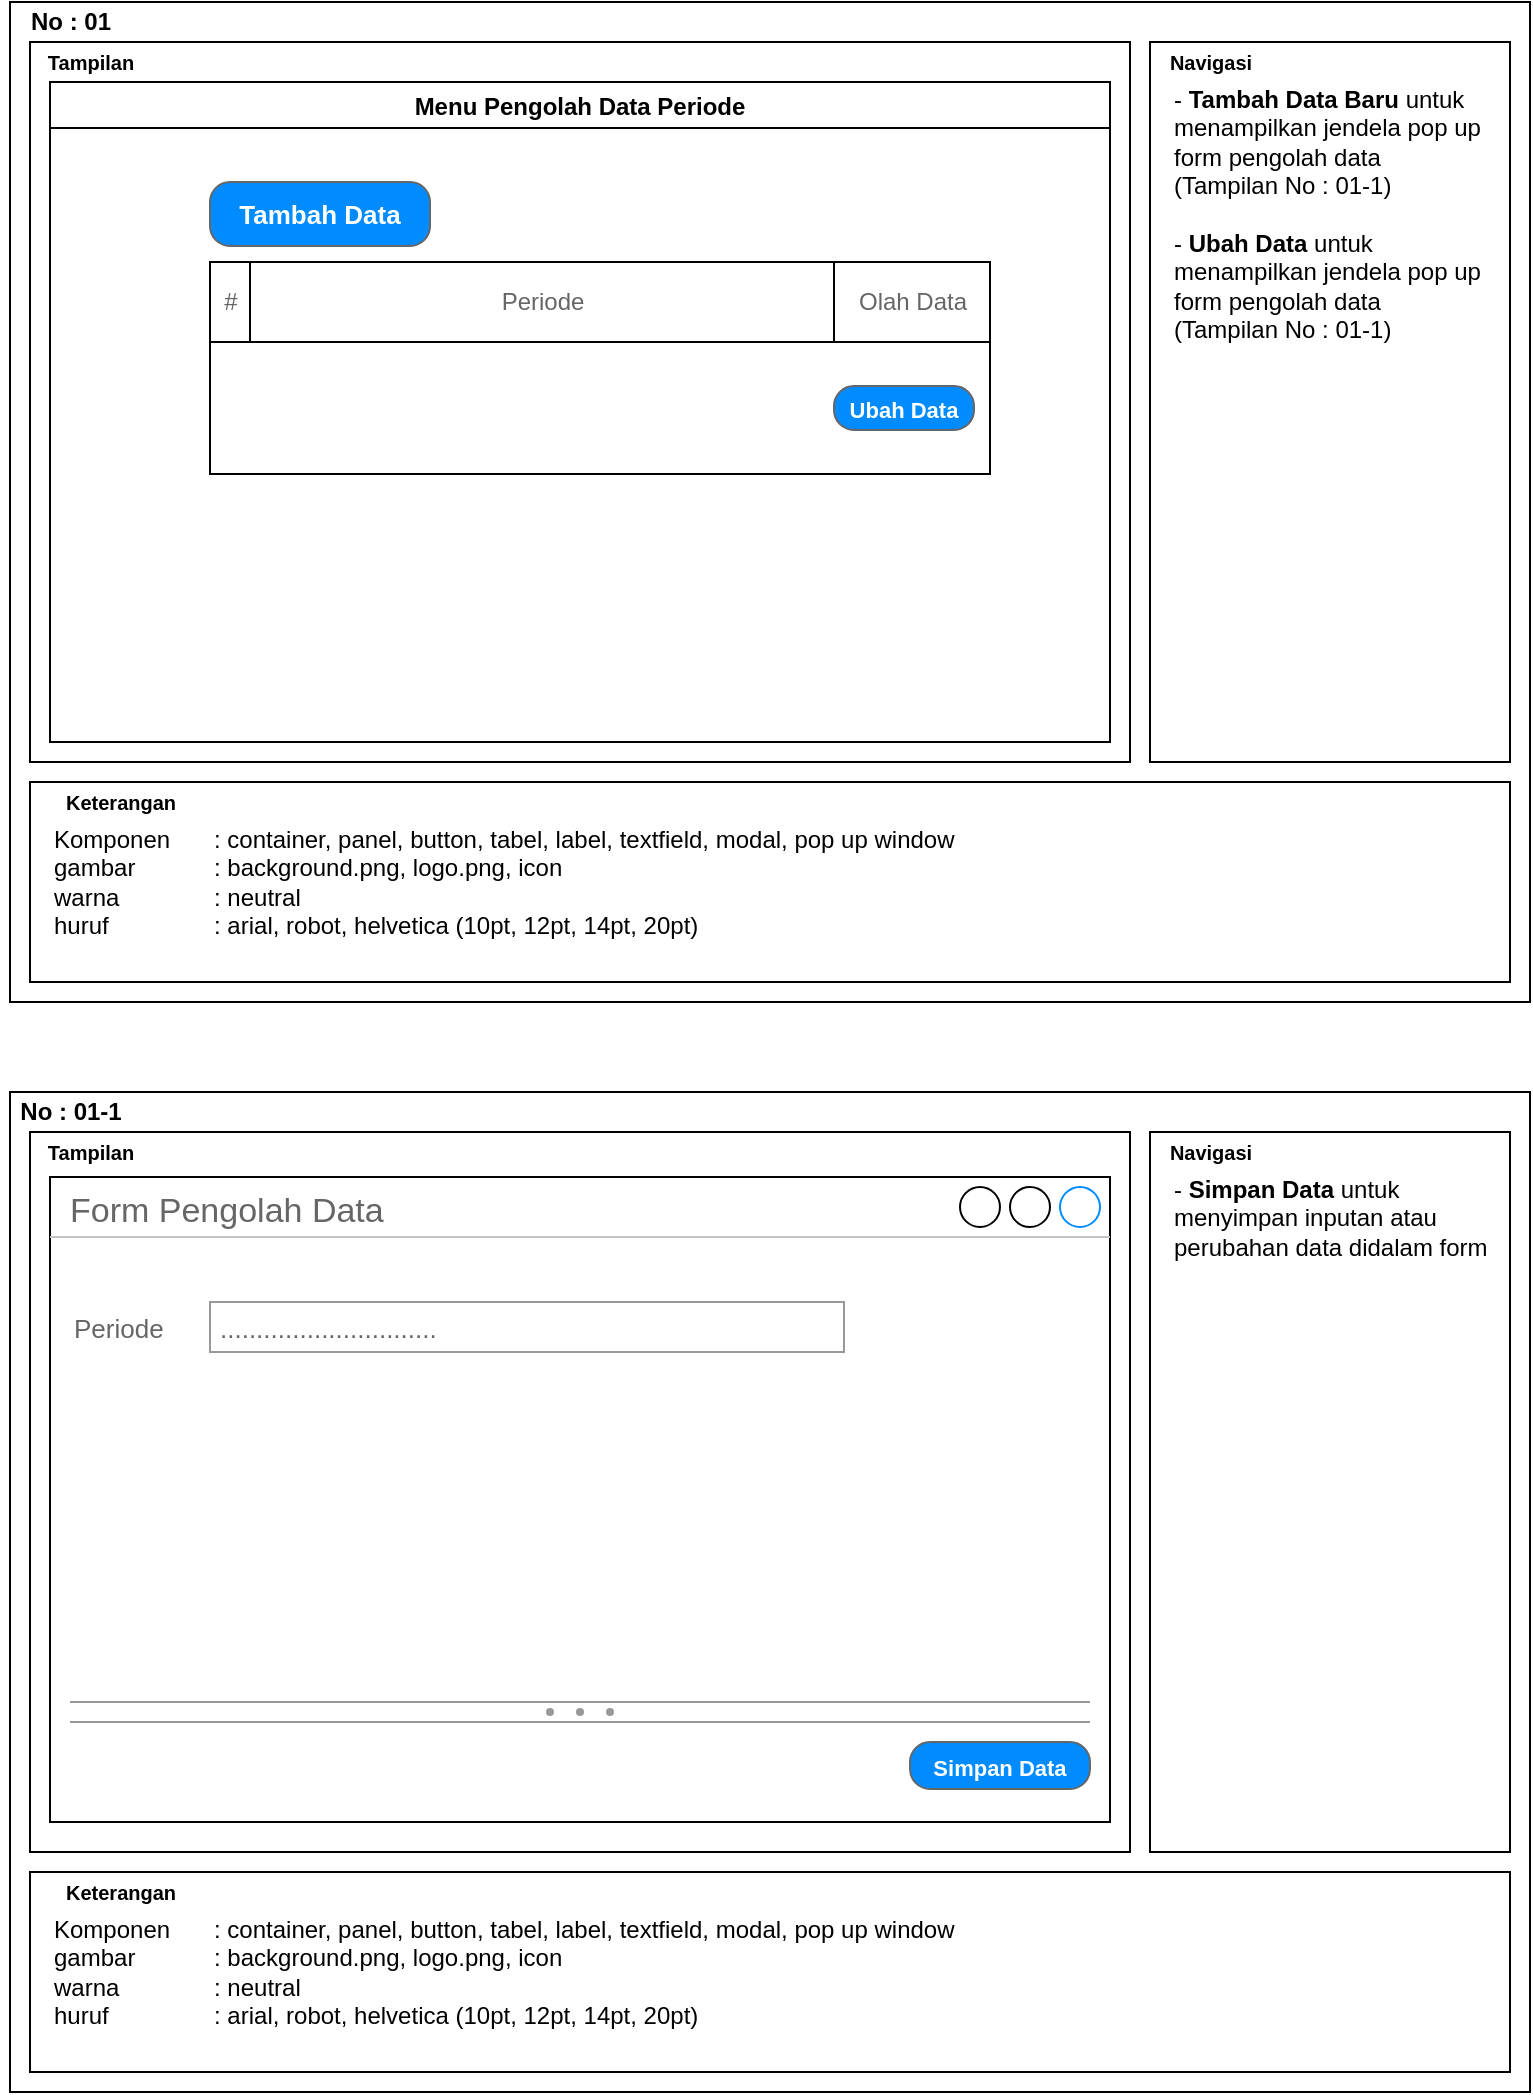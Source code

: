 <mxfile version="14.4.3" type="device" pages="7"><diagram id="FQdEIA1pbge0oSq_oHdH" name="Halaman-1"><mxGraphModel dx="782" dy="510" grid="1" gridSize="10" guides="1" tooltips="1" connect="1" arrows="1" fold="1" page="1" pageScale="1" pageWidth="827" pageHeight="1169" math="0" shadow="0"><root><mxCell id="0"/><mxCell id="1" parent="0"/><mxCell id="2_w60ICpz5YLJuNdPocS-7" value="" style="rounded=0;whiteSpace=wrap;html=1;" parent="1" vertex="1"><mxGeometry x="40" y="40" width="760" height="500" as="geometry"/></mxCell><mxCell id="2_w60ICpz5YLJuNdPocS-9" value="No : 01" style="text;html=1;resizable=0;autosize=1;align=center;verticalAlign=middle;points=[];fillColor=none;strokeColor=none;rounded=0;fontSize=12;fontStyle=1;spacing=0;" parent="1" vertex="1"><mxGeometry x="40" y="40" width="60" height="20" as="geometry"/></mxCell><mxCell id="2_w60ICpz5YLJuNdPocS-11" value="" style="rounded=0;whiteSpace=wrap;html=1;" parent="1" vertex="1"><mxGeometry x="50" y="60" width="550" height="360" as="geometry"/></mxCell><mxCell id="2_w60ICpz5YLJuNdPocS-13" value="" style="rounded=0;whiteSpace=wrap;html=1;" parent="1" vertex="1"><mxGeometry x="610" y="60" width="180" height="360" as="geometry"/></mxCell><mxCell id="2_w60ICpz5YLJuNdPocS-14" value="" style="rounded=0;whiteSpace=wrap;html=1;" parent="1" vertex="1"><mxGeometry x="50" y="430" width="740" height="100" as="geometry"/></mxCell><mxCell id="2_w60ICpz5YLJuNdPocS-15" value="Tampilan" style="text;html=1;resizable=0;autosize=1;align=center;verticalAlign=middle;points=[];fillColor=none;strokeColor=none;rounded=0;fontSize=10;fontStyle=1;spacing=0;" parent="1" vertex="1"><mxGeometry x="50" y="60" width="60" height="20" as="geometry"/></mxCell><mxCell id="2_w60ICpz5YLJuNdPocS-16" value="Navigasi" style="text;html=1;resizable=0;autosize=1;align=center;verticalAlign=middle;points=[];fillColor=none;strokeColor=none;rounded=0;fontSize=10;fontStyle=1;spacing=0;" parent="1" vertex="1"><mxGeometry x="610" y="60" width="60" height="20" as="geometry"/></mxCell><mxCell id="2_w60ICpz5YLJuNdPocS-17" value="Keterangan" style="text;html=1;resizable=0;autosize=1;align=center;verticalAlign=middle;points=[];fillColor=none;strokeColor=none;rounded=0;fontSize=10;fontStyle=1;spacing=0;" parent="1" vertex="1"><mxGeometry x="60" y="430" width="70" height="20" as="geometry"/></mxCell><mxCell id="Z1H-9-DkKLam2fQ7V1Cm-1" value="Menu Pengolah Data Periode" style="swimlane;" parent="1" vertex="1"><mxGeometry x="60" y="80" width="530" height="330" as="geometry"/></mxCell><mxCell id="Z1H-9-DkKLam2fQ7V1Cm-2" value="- &lt;b&gt;Tambah Data Baru&lt;/b&gt;&amp;nbsp;untuk menampilkan jendela pop up form pengolah data (Tampilan No : 01-1)&lt;br&gt;&lt;br&gt;- &lt;b&gt;Ubah Data&lt;/b&gt;&amp;nbsp;untuk menampilkan jendela pop up form pengolah data (Tampilan No : 01-1)" style="text;spacingTop=-5;whiteSpace=wrap;html=1;align=left;fontSize=12;fontFamily=Helvetica;fillColor=none;strokeColor=none;" parent="1" vertex="1"><mxGeometry x="620" y="80" width="160" height="340" as="geometry"/></mxCell><mxCell id="Z1H-9-DkKLam2fQ7V1Cm-4" value="#" style="strokeColor=inherit;fillColor=inherit;gradientColor=inherit;strokeWidth=1;shadow=0;dashed=0;align=center;html=1;shape=mxgraph.mockup.graphics.rrect;rSize=0;fontColor=#666666;" parent="1" vertex="1"><mxGeometry x="140" y="170" width="20" height="40" as="geometry"/></mxCell><mxCell id="Z1H-9-DkKLam2fQ7V1Cm-5" value="Periode" style="strokeColor=inherit;fillColor=inherit;gradientColor=inherit;strokeWidth=1;shadow=0;dashed=0;align=center;html=1;shape=mxgraph.mockup.graphics.rrect;rSize=0;fontColor=#666666;" parent="1" vertex="1"><mxGeometry x="160" y="170" width="292" height="40" as="geometry"/></mxCell><mxCell id="Z1H-9-DkKLam2fQ7V1Cm-7" value="Olah Data" style="strokeColor=inherit;fillColor=inherit;gradientColor=inherit;strokeWidth=1;shadow=0;dashed=0;align=center;html=1;shape=mxgraph.mockup.graphics.rrect;rSize=0;fontColor=#666666;" parent="1" vertex="1"><mxGeometry x="452" y="170" width="78" height="40" as="geometry"/></mxCell><mxCell id="Z1H-9-DkKLam2fQ7V1Cm-22" value="" style="strokeColor=inherit;fillColor=inherit;gradientColor=inherit;strokeWidth=1;shadow=0;dashed=0;align=center;html=1;shape=mxgraph.mockup.graphics.rrect;rSize=0;fontColor=#666666;" parent="1" vertex="1"><mxGeometry x="140" y="210" width="390" height="66" as="geometry"/></mxCell><mxCell id="Z1H-9-DkKLam2fQ7V1Cm-49" value="&lt;font style=&quot;font-size: 11px;&quot;&gt;Ubah Data&lt;/font&gt;" style="strokeWidth=1;shadow=0;dashed=0;align=center;html=1;shape=mxgraph.mockup.buttons.button;strokeColor=#666666;fontColor=#ffffff;mainText=;buttonStyle=round;fontSize=17;fontStyle=1;fillColor=#008cff;whiteSpace=wrap;" parent="1" vertex="1"><mxGeometry x="452" y="232" width="70" height="22" as="geometry"/></mxCell><mxCell id="Z1H-9-DkKLam2fQ7V1Cm-50" value="&lt;font style=&quot;font-size: 13px;&quot;&gt;Tambah Data&lt;/font&gt;" style="strokeWidth=1;shadow=0;dashed=0;align=center;html=1;shape=mxgraph.mockup.buttons.button;strokeColor=#666666;fontColor=#ffffff;mainText=;buttonStyle=round;fontSize=17;fontStyle=1;fillColor=#008cff;whiteSpace=wrap;" parent="1" vertex="1"><mxGeometry x="140" y="130" width="110" height="32" as="geometry"/></mxCell><mxCell id="Z1H-9-DkKLam2fQ7V1Cm-51" value="Komponen&lt;span style=&quot;white-space: pre;&quot;&gt;&#9;&lt;/span&gt;: container, panel, button, tabel, label, textfield, modal, pop up window&lt;br&gt;gambar&lt;span style=&quot;white-space: pre;&quot;&gt;&#9;&lt;/span&gt;&lt;span style=&quot;white-space: pre;&quot;&gt;&#9;&lt;/span&gt;: background.png, logo.png, icon&lt;br&gt;warna&lt;span style=&quot;white-space: pre;&quot;&gt;&#9;&lt;/span&gt;&lt;span style=&quot;white-space: pre;&quot;&gt;&#9;&lt;/span&gt;: neutral&lt;br&gt;huruf&lt;span style=&quot;white-space: pre;&quot;&gt;&#9;&lt;/span&gt;&lt;span style=&quot;white-space: pre;&quot;&gt;&#9;&lt;/span&gt;: arial, robot, helvetica (10pt, 12pt, 14pt, 20pt)&lt;br&gt;" style="text;spacingTop=-5;whiteSpace=wrap;html=1;align=left;fontSize=12;fontFamily=Helvetica;fillColor=none;strokeColor=none;" parent="1" vertex="1"><mxGeometry x="60" y="450" width="720" height="70" as="geometry"/></mxCell><mxCell id="Z1H-9-DkKLam2fQ7V1Cm-52" value="" style="rounded=0;whiteSpace=wrap;html=1;" parent="1" vertex="1"><mxGeometry x="40" y="585" width="760" height="500" as="geometry"/></mxCell><mxCell id="Z1H-9-DkKLam2fQ7V1Cm-53" value="No : 01-1" style="text;html=1;resizable=0;autosize=1;align=center;verticalAlign=middle;points=[];fillColor=none;strokeColor=none;rounded=0;fontSize=12;fontStyle=1;spacing=0;" parent="1" vertex="1"><mxGeometry x="35" y="585" width="70" height="20" as="geometry"/></mxCell><mxCell id="Z1H-9-DkKLam2fQ7V1Cm-54" value="" style="rounded=0;whiteSpace=wrap;html=1;" parent="1" vertex="1"><mxGeometry x="50" y="605" width="550" height="360" as="geometry"/></mxCell><mxCell id="Z1H-9-DkKLam2fQ7V1Cm-55" value="" style="rounded=0;whiteSpace=wrap;html=1;" parent="1" vertex="1"><mxGeometry x="610" y="605" width="180" height="360" as="geometry"/></mxCell><mxCell id="Z1H-9-DkKLam2fQ7V1Cm-56" value="" style="rounded=0;whiteSpace=wrap;html=1;" parent="1" vertex="1"><mxGeometry x="50" y="975" width="740" height="100" as="geometry"/></mxCell><mxCell id="Z1H-9-DkKLam2fQ7V1Cm-57" value="Tampilan" style="text;html=1;resizable=0;autosize=1;align=center;verticalAlign=middle;points=[];fillColor=none;strokeColor=none;rounded=0;fontSize=10;fontStyle=1;spacing=0;" parent="1" vertex="1"><mxGeometry x="50" y="605" width="60" height="20" as="geometry"/></mxCell><mxCell id="Z1H-9-DkKLam2fQ7V1Cm-58" value="Navigasi" style="text;html=1;resizable=0;autosize=1;align=center;verticalAlign=middle;points=[];fillColor=none;strokeColor=none;rounded=0;fontSize=10;fontStyle=1;spacing=0;" parent="1" vertex="1"><mxGeometry x="610" y="605" width="60" height="20" as="geometry"/></mxCell><mxCell id="Z1H-9-DkKLam2fQ7V1Cm-59" value="Keterangan" style="text;html=1;resizable=0;autosize=1;align=center;verticalAlign=middle;points=[];fillColor=none;strokeColor=none;rounded=0;fontSize=10;fontStyle=1;spacing=0;" parent="1" vertex="1"><mxGeometry x="60" y="975" width="70" height="20" as="geometry"/></mxCell><mxCell id="Z1H-9-DkKLam2fQ7V1Cm-61" value="- &lt;b&gt;Simpan Data &lt;/b&gt;untuk menyimpan inputan atau perubahan data didalam form" style="text;spacingTop=-5;whiteSpace=wrap;html=1;align=left;fontSize=12;fontFamily=Helvetica;fillColor=none;strokeColor=none;" parent="1" vertex="1"><mxGeometry x="620" y="625" width="160" height="340" as="geometry"/></mxCell><mxCell id="Z1H-9-DkKLam2fQ7V1Cm-68" value="Komponen&lt;span style=&quot;white-space: pre;&quot;&gt;&#9;&lt;/span&gt;: container, panel, button, tabel, label, textfield, modal, pop up window&lt;br&gt;gambar&lt;span style=&quot;white-space: pre;&quot;&gt;&#9;&lt;/span&gt;&lt;span style=&quot;white-space: pre;&quot;&gt;&#9;&lt;/span&gt;: background.png, logo.png, icon&lt;br&gt;warna&lt;span style=&quot;white-space: pre;&quot;&gt;&#9;&lt;/span&gt;&lt;span style=&quot;white-space: pre;&quot;&gt;&#9;&lt;/span&gt;: neutral&lt;br&gt;huruf&lt;span style=&quot;white-space: pre;&quot;&gt;&#9;&lt;/span&gt;&lt;span style=&quot;white-space: pre;&quot;&gt;&#9;&lt;/span&gt;: arial, robot, helvetica (10pt, 12pt, 14pt, 20pt)&lt;br&gt;" style="text;spacingTop=-5;whiteSpace=wrap;html=1;align=left;fontSize=12;fontFamily=Helvetica;fillColor=none;strokeColor=none;" parent="1" vertex="1"><mxGeometry x="60" y="995" width="720" height="70" as="geometry"/></mxCell><mxCell id="Z1H-9-DkKLam2fQ7V1Cm-69" value="Form Pengolah Data" style="strokeWidth=1;shadow=0;dashed=0;align=center;html=1;shape=mxgraph.mockup.containers.window;align=left;verticalAlign=top;spacingLeft=8;strokeColor2=#008cff;strokeColor3=#c4c4c4;fontColor=#666666;mainText=;fontSize=17;labelBackgroundColor=none;" parent="1" vertex="1"><mxGeometry x="60" y="627.5" width="530" height="322.5" as="geometry"/></mxCell><mxCell id="SP1-SLXDAeIdc4W1sfUd-1" value="Periode" style="strokeWidth=1;shadow=0;dashed=0;align=left;html=1;shape=mxgraph.mockup.forms.anchor;spacingRight=2;fontColor=#666666;fontSize=13;" parent="1" vertex="1"><mxGeometry x="70" y="690" width="50" height="25" as="geometry"/></mxCell><mxCell id="SP1-SLXDAeIdc4W1sfUd-2" value=".............................." style="strokeWidth=1;shadow=0;dashed=0;align=center;html=1;shape=mxgraph.mockup.forms.rrect;fillColor=#ffffff;rSize=0;fontColor=#666666;align=left;spacingLeft=3;strokeColor=#999999;fontSize=13;" parent="1" vertex="1"><mxGeometry x="140" y="690" width="317" height="25" as="geometry"/></mxCell><mxCell id="Z1H-9-DkKLam2fQ7V1Cm-66" value="&lt;font style=&quot;font-size: 11px;&quot;&gt;Simpan Data&lt;/font&gt;" style="strokeWidth=1;shadow=0;dashed=0;align=center;html=1;shape=mxgraph.mockup.buttons.button;strokeColor=#666666;fontColor=#ffffff;mainText=;buttonStyle=round;fontSize=17;fontStyle=1;fillColor=#008cff;whiteSpace=wrap;" parent="1" vertex="1"><mxGeometry x="490" y="910" width="90" height="23.5" as="geometry"/></mxCell><mxCell id="SP1-SLXDAeIdc4W1sfUd-13" value="" style="verticalLabelPosition=bottom;shadow=0;dashed=0;align=center;html=1;verticalAlign=top;strokeWidth=1;shape=mxgraph.mockup.forms.splitter;strokeColor=#999999;fontSize=13;" parent="1" vertex="1"><mxGeometry x="70" y="890" width="510" height="10" as="geometry"/></mxCell></root></mxGraphModel></diagram><diagram id="hgIdUaf7vPnMCQP_CCGq" name="Halaman-2"><mxGraphModel dx="2011" dy="1129" grid="1" gridSize="10" guides="1" tooltips="1" connect="1" arrows="1" fold="1" page="1" pageScale="1" pageWidth="827" pageHeight="1169" math="0" shadow="0"><root><mxCell id="0"/><mxCell id="1" parent="0"/><mxCell id="mvdMgl_pVgDZwkGnlxTS-1" value="" style="rounded=0;whiteSpace=wrap;html=1;" parent="1" vertex="1"><mxGeometry x="40" y="40" width="760" height="500" as="geometry"/></mxCell><mxCell id="mvdMgl_pVgDZwkGnlxTS-2" value="No : 02" style="text;html=1;resizable=0;autosize=1;align=center;verticalAlign=middle;points=[];fillColor=none;strokeColor=none;rounded=0;fontSize=12;fontStyle=1;spacing=0;" parent="1" vertex="1"><mxGeometry x="40" y="40" width="60" height="20" as="geometry"/></mxCell><mxCell id="mvdMgl_pVgDZwkGnlxTS-3" value="" style="rounded=0;whiteSpace=wrap;html=1;" parent="1" vertex="1"><mxGeometry x="50" y="60" width="550" height="360" as="geometry"/></mxCell><mxCell id="mvdMgl_pVgDZwkGnlxTS-4" value="" style="rounded=0;whiteSpace=wrap;html=1;" parent="1" vertex="1"><mxGeometry x="610" y="60" width="180" height="360" as="geometry"/></mxCell><mxCell id="mvdMgl_pVgDZwkGnlxTS-5" value="" style="rounded=0;whiteSpace=wrap;html=1;" parent="1" vertex="1"><mxGeometry x="50" y="430" width="740" height="100" as="geometry"/></mxCell><mxCell id="mvdMgl_pVgDZwkGnlxTS-6" value="Tampilan" style="text;html=1;resizable=0;autosize=1;align=center;verticalAlign=middle;points=[];fillColor=none;strokeColor=none;rounded=0;fontSize=10;fontStyle=1;spacing=0;" parent="1" vertex="1"><mxGeometry x="50" y="60" width="60" height="20" as="geometry"/></mxCell><mxCell id="mvdMgl_pVgDZwkGnlxTS-7" value="Navigasi" style="text;html=1;resizable=0;autosize=1;align=center;verticalAlign=middle;points=[];fillColor=none;strokeColor=none;rounded=0;fontSize=10;fontStyle=1;spacing=0;" parent="1" vertex="1"><mxGeometry x="610" y="60" width="60" height="20" as="geometry"/></mxCell><mxCell id="mvdMgl_pVgDZwkGnlxTS-8" value="Keterangan" style="text;html=1;resizable=0;autosize=1;align=center;verticalAlign=middle;points=[];fillColor=none;strokeColor=none;rounded=0;fontSize=10;fontStyle=1;spacing=0;" parent="1" vertex="1"><mxGeometry x="60" y="430" width="70" height="20" as="geometry"/></mxCell><mxCell id="mvdMgl_pVgDZwkGnlxTS-9" value="Menu Pengolah Data Karyawan" style="swimlane;" parent="1" vertex="1"><mxGeometry x="60" y="80" width="530" height="330" as="geometry"/></mxCell><mxCell id="mvdMgl_pVgDZwkGnlxTS-10" value="- &lt;b&gt;Tambah Data Baru&lt;/b&gt;&amp;nbsp;untuk menampilkan jendela pop up form pengolah data (Tampilan No : 02-1)&lt;br&gt;&lt;br&gt;- &lt;b&gt;Ubah Data&lt;/b&gt;&amp;nbsp;untuk menampilkan jendela pop up form pengolah data (Tampilan No : 02-1)" style="text;spacingTop=-5;whiteSpace=wrap;html=1;align=left;fontSize=12;fontFamily=Helvetica;fillColor=none;strokeColor=none;" parent="1" vertex="1"><mxGeometry x="620" y="80" width="160" height="340" as="geometry"/></mxCell><mxCell id="mvdMgl_pVgDZwkGnlxTS-11" value="#" style="strokeColor=inherit;fillColor=inherit;gradientColor=inherit;strokeWidth=1;shadow=0;dashed=0;align=center;html=1;shape=mxgraph.mockup.graphics.rrect;rSize=0;fontColor=#666666;" parent="1" vertex="1"><mxGeometry x="140" y="170" width="20" height="40" as="geometry"/></mxCell><mxCell id="mvdMgl_pVgDZwkGnlxTS-12" value="NIP | Nama | Jekel | Alamat | Telepon | Status" style="strokeColor=inherit;fillColor=inherit;gradientColor=inherit;strokeWidth=1;shadow=0;dashed=0;align=center;html=1;shape=mxgraph.mockup.graphics.rrect;rSize=0;fontColor=#666666;" parent="1" vertex="1"><mxGeometry x="160" y="170" width="292" height="40" as="geometry"/></mxCell><mxCell id="mvdMgl_pVgDZwkGnlxTS-13" value="Olah Data" style="strokeColor=inherit;fillColor=inherit;gradientColor=inherit;strokeWidth=1;shadow=0;dashed=0;align=center;html=1;shape=mxgraph.mockup.graphics.rrect;rSize=0;fontColor=#666666;" parent="1" vertex="1"><mxGeometry x="452" y="170" width="78" height="40" as="geometry"/></mxCell><mxCell id="mvdMgl_pVgDZwkGnlxTS-14" value="" style="strokeColor=inherit;fillColor=inherit;gradientColor=inherit;strokeWidth=1;shadow=0;dashed=0;align=center;html=1;shape=mxgraph.mockup.graphics.rrect;rSize=0;fontColor=#666666;" parent="1" vertex="1"><mxGeometry x="140" y="210" width="390" height="66" as="geometry"/></mxCell><mxCell id="mvdMgl_pVgDZwkGnlxTS-15" value="&lt;font style=&quot;font-size: 11px;&quot;&gt;Ubah Data&lt;/font&gt;" style="strokeWidth=1;shadow=0;dashed=0;align=center;html=1;shape=mxgraph.mockup.buttons.button;strokeColor=#666666;fontColor=#ffffff;mainText=;buttonStyle=round;fontSize=17;fontStyle=1;fillColor=#008cff;whiteSpace=wrap;" parent="1" vertex="1"><mxGeometry x="452" y="232" width="70" height="22" as="geometry"/></mxCell><mxCell id="mvdMgl_pVgDZwkGnlxTS-16" value="&lt;font style=&quot;font-size: 13px;&quot;&gt;Tambah Data&lt;/font&gt;" style="strokeWidth=1;shadow=0;dashed=0;align=center;html=1;shape=mxgraph.mockup.buttons.button;strokeColor=#666666;fontColor=#ffffff;mainText=;buttonStyle=round;fontSize=17;fontStyle=1;fillColor=#008cff;whiteSpace=wrap;" parent="1" vertex="1"><mxGeometry x="140" y="130" width="110" height="32" as="geometry"/></mxCell><mxCell id="mvdMgl_pVgDZwkGnlxTS-17" value="Komponen&lt;span style=&quot;white-space: pre;&quot;&gt;&#9;&lt;/span&gt;: container, panel, button, tabel, label, textfield, modal, pop up window&lt;br&gt;gambar&lt;span style=&quot;white-space: pre;&quot;&gt;&#9;&lt;/span&gt;&lt;span style=&quot;white-space: pre;&quot;&gt;&#9;&lt;/span&gt;: background.png, logo.png, icon&lt;br&gt;warna&lt;span style=&quot;white-space: pre;&quot;&gt;&#9;&lt;/span&gt;&lt;span style=&quot;white-space: pre;&quot;&gt;&#9;&lt;/span&gt;: neutral&lt;br&gt;huruf&lt;span style=&quot;white-space: pre;&quot;&gt;&#9;&lt;/span&gt;&lt;span style=&quot;white-space: pre;&quot;&gt;&#9;&lt;/span&gt;: arial, robot, helvetica (10pt, 12pt, 14pt, 20pt)&lt;br&gt;" style="text;spacingTop=-5;whiteSpace=wrap;html=1;align=left;fontSize=12;fontFamily=Helvetica;fillColor=none;strokeColor=none;" parent="1" vertex="1"><mxGeometry x="60" y="450" width="720" height="70" as="geometry"/></mxCell><mxCell id="mvdMgl_pVgDZwkGnlxTS-18" value="" style="rounded=0;whiteSpace=wrap;html=1;" parent="1" vertex="1"><mxGeometry x="40" y="585" width="760" height="500" as="geometry"/></mxCell><mxCell id="mvdMgl_pVgDZwkGnlxTS-19" value="No : 02-1" style="text;html=1;resizable=0;autosize=1;align=center;verticalAlign=middle;points=[];fillColor=none;strokeColor=none;rounded=0;fontSize=12;fontStyle=1;spacing=0;" parent="1" vertex="1"><mxGeometry x="35" y="585" width="70" height="20" as="geometry"/></mxCell><mxCell id="mvdMgl_pVgDZwkGnlxTS-20" value="" style="rounded=0;whiteSpace=wrap;html=1;" parent="1" vertex="1"><mxGeometry x="50" y="605" width="550" height="360" as="geometry"/></mxCell><mxCell id="mvdMgl_pVgDZwkGnlxTS-21" value="" style="rounded=0;whiteSpace=wrap;html=1;" parent="1" vertex="1"><mxGeometry x="610" y="605" width="180" height="360" as="geometry"/></mxCell><mxCell id="mvdMgl_pVgDZwkGnlxTS-22" value="" style="rounded=0;whiteSpace=wrap;html=1;" parent="1" vertex="1"><mxGeometry x="50" y="975" width="740" height="100" as="geometry"/></mxCell><mxCell id="mvdMgl_pVgDZwkGnlxTS-23" value="Tampilan" style="text;html=1;resizable=0;autosize=1;align=center;verticalAlign=middle;points=[];fillColor=none;strokeColor=none;rounded=0;fontSize=10;fontStyle=1;spacing=0;" parent="1" vertex="1"><mxGeometry x="50" y="605" width="60" height="20" as="geometry"/></mxCell><mxCell id="mvdMgl_pVgDZwkGnlxTS-24" value="Navigasi" style="text;html=1;resizable=0;autosize=1;align=center;verticalAlign=middle;points=[];fillColor=none;strokeColor=none;rounded=0;fontSize=10;fontStyle=1;spacing=0;" parent="1" vertex="1"><mxGeometry x="610" y="605" width="60" height="20" as="geometry"/></mxCell><mxCell id="mvdMgl_pVgDZwkGnlxTS-25" value="Keterangan" style="text;html=1;resizable=0;autosize=1;align=center;verticalAlign=middle;points=[];fillColor=none;strokeColor=none;rounded=0;fontSize=10;fontStyle=1;spacing=0;" parent="1" vertex="1"><mxGeometry x="60" y="975" width="70" height="20" as="geometry"/></mxCell><mxCell id="mvdMgl_pVgDZwkGnlxTS-26" value="- &lt;b&gt;Simpan Data &lt;/b&gt;untuk menyimpan inputan atau perubahan data didalam form" style="text;spacingTop=-5;whiteSpace=wrap;html=1;align=left;fontSize=12;fontFamily=Helvetica;fillColor=none;strokeColor=none;" parent="1" vertex="1"><mxGeometry x="620" y="625" width="160" height="340" as="geometry"/></mxCell><mxCell id="mvdMgl_pVgDZwkGnlxTS-27" value="Komponen&lt;span style=&quot;white-space: pre;&quot;&gt;&#9;&lt;/span&gt;: container, panel, button, tabel, label, textfield, modal, pop up window&lt;br&gt;gambar&lt;span style=&quot;white-space: pre;&quot;&gt;&#9;&lt;/span&gt;&lt;span style=&quot;white-space: pre;&quot;&gt;&#9;&lt;/span&gt;: background.png, logo.png, icon&lt;br&gt;warna&lt;span style=&quot;white-space: pre;&quot;&gt;&#9;&lt;/span&gt;&lt;span style=&quot;white-space: pre;&quot;&gt;&#9;&lt;/span&gt;: neutral&lt;br&gt;huruf&lt;span style=&quot;white-space: pre;&quot;&gt;&#9;&lt;/span&gt;&lt;span style=&quot;white-space: pre;&quot;&gt;&#9;&lt;/span&gt;: arial, robot, helvetica (10pt, 12pt, 14pt, 20pt)&lt;br&gt;" style="text;spacingTop=-5;whiteSpace=wrap;html=1;align=left;fontSize=12;fontFamily=Helvetica;fillColor=none;strokeColor=none;" parent="1" vertex="1"><mxGeometry x="60" y="995" width="720" height="70" as="geometry"/></mxCell><mxCell id="mvdMgl_pVgDZwkGnlxTS-28" value="Form Pengolah Data" style="strokeWidth=1;shadow=0;dashed=0;align=center;html=1;shape=mxgraph.mockup.containers.window;align=left;verticalAlign=top;spacingLeft=8;strokeColor2=#008cff;strokeColor3=#c4c4c4;fontColor=#666666;mainText=;fontSize=17;labelBackgroundColor=none;" parent="1" vertex="1"><mxGeometry x="60" y="627.5" width="530" height="322.5" as="geometry"/></mxCell><mxCell id="mvdMgl_pVgDZwkGnlxTS-29" value="NIP" style="strokeWidth=1;shadow=0;dashed=0;align=left;html=1;shape=mxgraph.mockup.forms.anchor;spacingRight=2;fontColor=#666666;fontSize=13;" parent="1" vertex="1"><mxGeometry x="70" y="670" width="50" height="25" as="geometry"/></mxCell><mxCell id="mvdMgl_pVgDZwkGnlxTS-30" value=".............................." style="strokeWidth=1;shadow=0;dashed=0;align=center;html=1;shape=mxgraph.mockup.forms.rrect;fillColor=#ffffff;rSize=0;fontColor=#666666;align=left;spacingLeft=3;strokeColor=#999999;fontSize=13;" parent="1" vertex="1"><mxGeometry x="140" y="670" width="317" height="25" as="geometry"/></mxCell><mxCell id="mvdMgl_pVgDZwkGnlxTS-31" value="&lt;font style=&quot;font-size: 11px;&quot;&gt;Simpan Data&lt;/font&gt;" style="strokeWidth=1;shadow=0;dashed=0;align=center;html=1;shape=mxgraph.mockup.buttons.button;strokeColor=#666666;fontColor=#ffffff;mainText=;buttonStyle=round;fontSize=17;fontStyle=1;fillColor=#008cff;whiteSpace=wrap;" parent="1" vertex="1"><mxGeometry x="490" y="910" width="90" height="23.5" as="geometry"/></mxCell><mxCell id="mvdMgl_pVgDZwkGnlxTS-32" value="" style="verticalLabelPosition=bottom;shadow=0;dashed=0;align=center;html=1;verticalAlign=top;strokeWidth=1;shape=mxgraph.mockup.forms.splitter;strokeColor=#999999;fontSize=13;" parent="1" vertex="1"><mxGeometry x="70" y="890" width="510" height="10" as="geometry"/></mxCell><mxCell id="zsW2o_SzeFePGNmI1dNV-1" value="Nama" style="strokeWidth=1;shadow=0;dashed=0;align=left;html=1;shape=mxgraph.mockup.forms.anchor;spacingRight=2;fontColor=#666666;fontSize=13;" vertex="1" parent="1"><mxGeometry x="70" y="700" width="50" height="25" as="geometry"/></mxCell><mxCell id="zsW2o_SzeFePGNmI1dNV-2" value=".............................." style="strokeWidth=1;shadow=0;dashed=0;align=center;html=1;shape=mxgraph.mockup.forms.rrect;fillColor=#ffffff;rSize=0;fontColor=#666666;align=left;spacingLeft=3;strokeColor=#999999;fontSize=13;" vertex="1" parent="1"><mxGeometry x="140" y="700" width="317" height="25" as="geometry"/></mxCell><mxCell id="zsW2o_SzeFePGNmI1dNV-3" value="Jekel" style="strokeWidth=1;shadow=0;dashed=0;align=left;html=1;shape=mxgraph.mockup.forms.anchor;spacingRight=2;fontColor=#666666;fontSize=13;" vertex="1" parent="1"><mxGeometry x="70" y="730" width="50" height="25" as="geometry"/></mxCell><mxCell id="zsW2o_SzeFePGNmI1dNV-4" value=".............................." style="strokeWidth=1;shadow=0;dashed=0;align=center;html=1;shape=mxgraph.mockup.forms.rrect;fillColor=#ffffff;rSize=0;fontColor=#666666;align=left;spacingLeft=3;strokeColor=#999999;fontSize=13;" vertex="1" parent="1"><mxGeometry x="140" y="730" width="317" height="25" as="geometry"/></mxCell><mxCell id="zsW2o_SzeFePGNmI1dNV-7" value="Alamat" style="strokeWidth=1;shadow=0;dashed=0;align=left;html=1;shape=mxgraph.mockup.forms.anchor;spacingRight=2;fontColor=#666666;fontSize=13;" vertex="1" parent="1"><mxGeometry x="70" y="760" width="50" height="25" as="geometry"/></mxCell><mxCell id="zsW2o_SzeFePGNmI1dNV-8" value=".............................." style="strokeWidth=1;shadow=0;dashed=0;align=center;html=1;shape=mxgraph.mockup.forms.rrect;fillColor=#ffffff;rSize=0;fontColor=#666666;align=left;spacingLeft=3;strokeColor=#999999;fontSize=13;" vertex="1" parent="1"><mxGeometry x="140" y="760" width="317" height="25" as="geometry"/></mxCell><mxCell id="zsW2o_SzeFePGNmI1dNV-9" value="Telepon" style="strokeWidth=1;shadow=0;dashed=0;align=left;html=1;shape=mxgraph.mockup.forms.anchor;spacingRight=2;fontColor=#666666;fontSize=13;" vertex="1" parent="1"><mxGeometry x="70" y="790" width="50" height="25" as="geometry"/></mxCell><mxCell id="zsW2o_SzeFePGNmI1dNV-10" value=".............................." style="strokeWidth=1;shadow=0;dashed=0;align=center;html=1;shape=mxgraph.mockup.forms.rrect;fillColor=#ffffff;rSize=0;fontColor=#666666;align=left;spacingLeft=3;strokeColor=#999999;fontSize=13;" vertex="1" parent="1"><mxGeometry x="140" y="790" width="317" height="25" as="geometry"/></mxCell><mxCell id="zsW2o_SzeFePGNmI1dNV-11" value="Status" style="strokeWidth=1;shadow=0;dashed=0;align=left;html=1;shape=mxgraph.mockup.forms.anchor;spacingRight=2;fontColor=#666666;fontSize=13;" vertex="1" parent="1"><mxGeometry x="70" y="820" width="50" height="25" as="geometry"/></mxCell><mxCell id="zsW2o_SzeFePGNmI1dNV-12" value=".............................." style="strokeWidth=1;shadow=0;dashed=0;align=center;html=1;shape=mxgraph.mockup.forms.rrect;fillColor=#ffffff;rSize=0;fontColor=#666666;align=left;spacingLeft=3;strokeColor=#999999;fontSize=13;" vertex="1" parent="1"><mxGeometry x="140" y="820" width="317" height="25" as="geometry"/></mxCell></root></mxGraphModel></diagram><diagram id="l6cJC-I59nb9eVb6BMD5" name="Halaman-3"><mxGraphModel dx="1408" dy="790" grid="1" gridSize="10" guides="1" tooltips="1" connect="1" arrows="1" fold="1" page="1" pageScale="1" pageWidth="827" pageHeight="1169" math="0" shadow="0"><root><mxCell id="0"/><mxCell id="1" parent="0"/><mxCell id="Osa71al_SVtpCtAAOBVd-1" value="" style="rounded=0;whiteSpace=wrap;html=1;" vertex="1" parent="1"><mxGeometry x="40" y="40" width="760" height="500" as="geometry"/></mxCell><mxCell id="Osa71al_SVtpCtAAOBVd-2" value="No : 03" style="text;html=1;resizable=0;autosize=1;align=center;verticalAlign=middle;points=[];fillColor=none;strokeColor=none;rounded=0;fontSize=12;fontStyle=1;spacing=0;" vertex="1" parent="1"><mxGeometry x="40" y="40" width="60" height="20" as="geometry"/></mxCell><mxCell id="Osa71al_SVtpCtAAOBVd-3" value="" style="rounded=0;whiteSpace=wrap;html=1;" vertex="1" parent="1"><mxGeometry x="50" y="60" width="550" height="360" as="geometry"/></mxCell><mxCell id="Osa71al_SVtpCtAAOBVd-4" value="" style="rounded=0;whiteSpace=wrap;html=1;" vertex="1" parent="1"><mxGeometry x="610" y="60" width="180" height="360" as="geometry"/></mxCell><mxCell id="Osa71al_SVtpCtAAOBVd-5" value="" style="rounded=0;whiteSpace=wrap;html=1;" vertex="1" parent="1"><mxGeometry x="50" y="430" width="740" height="100" as="geometry"/></mxCell><mxCell id="Osa71al_SVtpCtAAOBVd-6" value="Tampilan" style="text;html=1;resizable=0;autosize=1;align=center;verticalAlign=middle;points=[];fillColor=none;strokeColor=none;rounded=0;fontSize=10;fontStyle=1;spacing=0;" vertex="1" parent="1"><mxGeometry x="50" y="60" width="60" height="20" as="geometry"/></mxCell><mxCell id="Osa71al_SVtpCtAAOBVd-7" value="Navigasi" style="text;html=1;resizable=0;autosize=1;align=center;verticalAlign=middle;points=[];fillColor=none;strokeColor=none;rounded=0;fontSize=10;fontStyle=1;spacing=0;" vertex="1" parent="1"><mxGeometry x="610" y="60" width="60" height="20" as="geometry"/></mxCell><mxCell id="Osa71al_SVtpCtAAOBVd-8" value="Keterangan" style="text;html=1;resizable=0;autosize=1;align=center;verticalAlign=middle;points=[];fillColor=none;strokeColor=none;rounded=0;fontSize=10;fontStyle=1;spacing=0;" vertex="1" parent="1"><mxGeometry x="60" y="430" width="70" height="20" as="geometry"/></mxCell><mxCell id="Osa71al_SVtpCtAAOBVd-9" value="Menu Pengolah Data Kriteria" style="swimlane;" vertex="1" parent="1"><mxGeometry x="60" y="80" width="530" height="330" as="geometry"/></mxCell><mxCell id="Osa71al_SVtpCtAAOBVd-10" value="- &lt;b&gt;Tambah Data Baru&lt;/b&gt;&amp;nbsp;untuk menampilkan jendela pop up form pengolah data (Tampilan No : 03-1)&lt;br&gt;&lt;br&gt;- &lt;b&gt;Ubah Data&lt;/b&gt;&amp;nbsp;untuk menampilkan jendela pop up form pengolah data (Tampilan No : 03-1)" style="text;spacingTop=-5;whiteSpace=wrap;html=1;align=left;fontSize=12;fontFamily=Helvetica;fillColor=none;strokeColor=none;" vertex="1" parent="1"><mxGeometry x="620" y="80" width="160" height="340" as="geometry"/></mxCell><mxCell id="Osa71al_SVtpCtAAOBVd-11" value="#" style="strokeColor=inherit;fillColor=inherit;gradientColor=inherit;strokeWidth=1;shadow=0;dashed=0;align=center;html=1;shape=mxgraph.mockup.graphics.rrect;rSize=0;fontColor=#666666;" vertex="1" parent="1"><mxGeometry x="140" y="170" width="20" height="40" as="geometry"/></mxCell><mxCell id="Osa71al_SVtpCtAAOBVd-12" value="Kriteria | Kategori | Bobot" style="strokeColor=inherit;fillColor=inherit;gradientColor=inherit;strokeWidth=1;shadow=0;dashed=0;align=center;html=1;shape=mxgraph.mockup.graphics.rrect;rSize=0;fontColor=#666666;" vertex="1" parent="1"><mxGeometry x="160" y="170" width="292" height="40" as="geometry"/></mxCell><mxCell id="Osa71al_SVtpCtAAOBVd-13" value="Olah Data" style="strokeColor=inherit;fillColor=inherit;gradientColor=inherit;strokeWidth=1;shadow=0;dashed=0;align=center;html=1;shape=mxgraph.mockup.graphics.rrect;rSize=0;fontColor=#666666;" vertex="1" parent="1"><mxGeometry x="452" y="170" width="78" height="40" as="geometry"/></mxCell><mxCell id="Osa71al_SVtpCtAAOBVd-14" value="" style="strokeColor=inherit;fillColor=inherit;gradientColor=inherit;strokeWidth=1;shadow=0;dashed=0;align=center;html=1;shape=mxgraph.mockup.graphics.rrect;rSize=0;fontColor=#666666;" vertex="1" parent="1"><mxGeometry x="140" y="210" width="390" height="66" as="geometry"/></mxCell><mxCell id="Osa71al_SVtpCtAAOBVd-15" value="&lt;font style=&quot;font-size: 11px;&quot;&gt;Ubah Data&lt;/font&gt;" style="strokeWidth=1;shadow=0;dashed=0;align=center;html=1;shape=mxgraph.mockup.buttons.button;strokeColor=#666666;fontColor=#ffffff;mainText=;buttonStyle=round;fontSize=17;fontStyle=1;fillColor=#008cff;whiteSpace=wrap;" vertex="1" parent="1"><mxGeometry x="452" y="232" width="70" height="22" as="geometry"/></mxCell><mxCell id="Osa71al_SVtpCtAAOBVd-16" value="&lt;font style=&quot;font-size: 13px;&quot;&gt;Tambah Data&lt;/font&gt;" style="strokeWidth=1;shadow=0;dashed=0;align=center;html=1;shape=mxgraph.mockup.buttons.button;strokeColor=#666666;fontColor=#ffffff;mainText=;buttonStyle=round;fontSize=17;fontStyle=1;fillColor=#008cff;whiteSpace=wrap;" vertex="1" parent="1"><mxGeometry x="140" y="130" width="110" height="32" as="geometry"/></mxCell><mxCell id="Osa71al_SVtpCtAAOBVd-17" value="Komponen&lt;span style=&quot;white-space: pre;&quot;&gt;&#9;&lt;/span&gt;: container, panel, button, tabel, label, textfield, modal, pop up window&lt;br&gt;gambar&lt;span style=&quot;white-space: pre;&quot;&gt;&#9;&lt;/span&gt;&lt;span style=&quot;white-space: pre;&quot;&gt;&#9;&lt;/span&gt;: background.png, logo.png, icon&lt;br&gt;warna&lt;span style=&quot;white-space: pre;&quot;&gt;&#9;&lt;/span&gt;&lt;span style=&quot;white-space: pre;&quot;&gt;&#9;&lt;/span&gt;: neutral&lt;br&gt;huruf&lt;span style=&quot;white-space: pre;&quot;&gt;&#9;&lt;/span&gt;&lt;span style=&quot;white-space: pre;&quot;&gt;&#9;&lt;/span&gt;: arial, robot, helvetica (10pt, 12pt, 14pt, 20pt)&lt;br&gt;" style="text;spacingTop=-5;whiteSpace=wrap;html=1;align=left;fontSize=12;fontFamily=Helvetica;fillColor=none;strokeColor=none;" vertex="1" parent="1"><mxGeometry x="60" y="450" width="720" height="70" as="geometry"/></mxCell><mxCell id="Osa71al_SVtpCtAAOBVd-18" value="" style="rounded=0;whiteSpace=wrap;html=1;" vertex="1" parent="1"><mxGeometry x="40" y="585" width="760" height="500" as="geometry"/></mxCell><mxCell id="Osa71al_SVtpCtAAOBVd-19" value="No : 03-1" style="text;html=1;resizable=0;autosize=1;align=center;verticalAlign=middle;points=[];fillColor=none;strokeColor=none;rounded=0;fontSize=12;fontStyle=1;spacing=0;" vertex="1" parent="1"><mxGeometry x="35" y="585" width="70" height="20" as="geometry"/></mxCell><mxCell id="Osa71al_SVtpCtAAOBVd-20" value="" style="rounded=0;whiteSpace=wrap;html=1;" vertex="1" parent="1"><mxGeometry x="50" y="605" width="550" height="360" as="geometry"/></mxCell><mxCell id="Osa71al_SVtpCtAAOBVd-21" value="" style="rounded=0;whiteSpace=wrap;html=1;" vertex="1" parent="1"><mxGeometry x="610" y="605" width="180" height="360" as="geometry"/></mxCell><mxCell id="Osa71al_SVtpCtAAOBVd-22" value="" style="rounded=0;whiteSpace=wrap;html=1;" vertex="1" parent="1"><mxGeometry x="50" y="975" width="740" height="100" as="geometry"/></mxCell><mxCell id="Osa71al_SVtpCtAAOBVd-23" value="Tampilan" style="text;html=1;resizable=0;autosize=1;align=center;verticalAlign=middle;points=[];fillColor=none;strokeColor=none;rounded=0;fontSize=10;fontStyle=1;spacing=0;" vertex="1" parent="1"><mxGeometry x="50" y="605" width="60" height="20" as="geometry"/></mxCell><mxCell id="Osa71al_SVtpCtAAOBVd-24" value="Navigasi" style="text;html=1;resizable=0;autosize=1;align=center;verticalAlign=middle;points=[];fillColor=none;strokeColor=none;rounded=0;fontSize=10;fontStyle=1;spacing=0;" vertex="1" parent="1"><mxGeometry x="610" y="605" width="60" height="20" as="geometry"/></mxCell><mxCell id="Osa71al_SVtpCtAAOBVd-25" value="Keterangan" style="text;html=1;resizable=0;autosize=1;align=center;verticalAlign=middle;points=[];fillColor=none;strokeColor=none;rounded=0;fontSize=10;fontStyle=1;spacing=0;" vertex="1" parent="1"><mxGeometry x="60" y="975" width="70" height="20" as="geometry"/></mxCell><mxCell id="Osa71al_SVtpCtAAOBVd-26" value="- &lt;b&gt;Simpan Data &lt;/b&gt;untuk menyimpan inputan atau perubahan data didalam form" style="text;spacingTop=-5;whiteSpace=wrap;html=1;align=left;fontSize=12;fontFamily=Helvetica;fillColor=none;strokeColor=none;" vertex="1" parent="1"><mxGeometry x="620" y="625" width="160" height="340" as="geometry"/></mxCell><mxCell id="Osa71al_SVtpCtAAOBVd-27" value="Komponen&lt;span style=&quot;white-space: pre;&quot;&gt;&#9;&lt;/span&gt;: container, panel, button, tabel, label, textfield, modal, pop up window&lt;br&gt;gambar&lt;span style=&quot;white-space: pre;&quot;&gt;&#9;&lt;/span&gt;&lt;span style=&quot;white-space: pre;&quot;&gt;&#9;&lt;/span&gt;: background.png, logo.png, icon&lt;br&gt;warna&lt;span style=&quot;white-space: pre;&quot;&gt;&#9;&lt;/span&gt;&lt;span style=&quot;white-space: pre;&quot;&gt;&#9;&lt;/span&gt;: neutral&lt;br&gt;huruf&lt;span style=&quot;white-space: pre;&quot;&gt;&#9;&lt;/span&gt;&lt;span style=&quot;white-space: pre;&quot;&gt;&#9;&lt;/span&gt;: arial, robot, helvetica (10pt, 12pt, 14pt, 20pt)&lt;br&gt;" style="text;spacingTop=-5;whiteSpace=wrap;html=1;align=left;fontSize=12;fontFamily=Helvetica;fillColor=none;strokeColor=none;" vertex="1" parent="1"><mxGeometry x="60" y="995" width="720" height="70" as="geometry"/></mxCell><mxCell id="Osa71al_SVtpCtAAOBVd-28" value="Form Pengolah Data" style="strokeWidth=1;shadow=0;dashed=0;align=center;html=1;shape=mxgraph.mockup.containers.window;align=left;verticalAlign=top;spacingLeft=8;strokeColor2=#008cff;strokeColor3=#c4c4c4;fontColor=#666666;mainText=;fontSize=17;labelBackgroundColor=none;" vertex="1" parent="1"><mxGeometry x="60" y="627.5" width="530" height="322.5" as="geometry"/></mxCell><mxCell id="Osa71al_SVtpCtAAOBVd-29" value="Kriteria" style="strokeWidth=1;shadow=0;dashed=0;align=left;html=1;shape=mxgraph.mockup.forms.anchor;spacingRight=2;fontColor=#666666;fontSize=13;" vertex="1" parent="1"><mxGeometry x="70" y="670" width="50" height="25" as="geometry"/></mxCell><mxCell id="Osa71al_SVtpCtAAOBVd-30" value=".............................." style="strokeWidth=1;shadow=0;dashed=0;align=center;html=1;shape=mxgraph.mockup.forms.rrect;fillColor=#ffffff;rSize=0;fontColor=#666666;align=left;spacingLeft=3;strokeColor=#999999;fontSize=13;" vertex="1" parent="1"><mxGeometry x="140" y="670" width="317" height="25" as="geometry"/></mxCell><mxCell id="Osa71al_SVtpCtAAOBVd-31" value="&lt;font style=&quot;font-size: 11px;&quot;&gt;Simpan Data&lt;/font&gt;" style="strokeWidth=1;shadow=0;dashed=0;align=center;html=1;shape=mxgraph.mockup.buttons.button;strokeColor=#666666;fontColor=#ffffff;mainText=;buttonStyle=round;fontSize=17;fontStyle=1;fillColor=#008cff;whiteSpace=wrap;" vertex="1" parent="1"><mxGeometry x="490" y="910" width="90" height="23.5" as="geometry"/></mxCell><mxCell id="Osa71al_SVtpCtAAOBVd-32" value="" style="verticalLabelPosition=bottom;shadow=0;dashed=0;align=center;html=1;verticalAlign=top;strokeWidth=1;shape=mxgraph.mockup.forms.splitter;strokeColor=#999999;fontSize=13;" vertex="1" parent="1"><mxGeometry x="70" y="890" width="510" height="10" as="geometry"/></mxCell><mxCell id="Osa71al_SVtpCtAAOBVd-33" value="Bobot" style="strokeWidth=1;shadow=0;dashed=0;align=left;html=1;shape=mxgraph.mockup.forms.anchor;spacingRight=2;fontColor=#666666;fontSize=13;" vertex="1" parent="1"><mxGeometry x="70" y="700" width="50" height="25" as="geometry"/></mxCell><mxCell id="Osa71al_SVtpCtAAOBVd-34" value=".............................." style="strokeWidth=1;shadow=0;dashed=0;align=center;html=1;shape=mxgraph.mockup.forms.rrect;fillColor=#ffffff;rSize=0;fontColor=#666666;align=left;spacingLeft=3;strokeColor=#999999;fontSize=13;" vertex="1" parent="1"><mxGeometry x="140" y="700" width="317" height="25" as="geometry"/></mxCell></root></mxGraphModel></diagram><diagram id="8qyPIQfMmEGu-ANc5uny" name="Halaman-4"><mxGraphModel dx="1408" dy="790" grid="1" gridSize="10" guides="1" tooltips="1" connect="1" arrows="1" fold="1" page="1" pageScale="1" pageWidth="827" pageHeight="1169" math="0" shadow="0"><root><mxCell id="0"/><mxCell id="1" parent="0"/><mxCell id="5kE-i2xarhFKLrVhAas6-1" value="" style="rounded=0;whiteSpace=wrap;html=1;" vertex="1" parent="1"><mxGeometry x="40" y="40" width="760" height="500" as="geometry"/></mxCell><mxCell id="5kE-i2xarhFKLrVhAas6-2" value="No : 04" style="text;html=1;resizable=0;autosize=1;align=center;verticalAlign=middle;points=[];fillColor=none;strokeColor=none;rounded=0;fontSize=12;fontStyle=1;spacing=0;" vertex="1" parent="1"><mxGeometry x="40" y="40" width="60" height="20" as="geometry"/></mxCell><mxCell id="5kE-i2xarhFKLrVhAas6-3" value="" style="rounded=0;whiteSpace=wrap;html=1;" vertex="1" parent="1"><mxGeometry x="50" y="60" width="550" height="360" as="geometry"/></mxCell><mxCell id="5kE-i2xarhFKLrVhAas6-4" value="" style="rounded=0;whiteSpace=wrap;html=1;" vertex="1" parent="1"><mxGeometry x="610" y="60" width="180" height="360" as="geometry"/></mxCell><mxCell id="5kE-i2xarhFKLrVhAas6-5" value="" style="rounded=0;whiteSpace=wrap;html=1;" vertex="1" parent="1"><mxGeometry x="50" y="430" width="740" height="100" as="geometry"/></mxCell><mxCell id="5kE-i2xarhFKLrVhAas6-6" value="Tampilan" style="text;html=1;resizable=0;autosize=1;align=center;verticalAlign=middle;points=[];fillColor=none;strokeColor=none;rounded=0;fontSize=10;fontStyle=1;spacing=0;" vertex="1" parent="1"><mxGeometry x="50" y="60" width="60" height="20" as="geometry"/></mxCell><mxCell id="5kE-i2xarhFKLrVhAas6-7" value="Navigasi" style="text;html=1;resizable=0;autosize=1;align=center;verticalAlign=middle;points=[];fillColor=none;strokeColor=none;rounded=0;fontSize=10;fontStyle=1;spacing=0;" vertex="1" parent="1"><mxGeometry x="610" y="60" width="60" height="20" as="geometry"/></mxCell><mxCell id="5kE-i2xarhFKLrVhAas6-8" value="Keterangan" style="text;html=1;resizable=0;autosize=1;align=center;verticalAlign=middle;points=[];fillColor=none;strokeColor=none;rounded=0;fontSize=10;fontStyle=1;spacing=0;" vertex="1" parent="1"><mxGeometry x="60" y="430" width="70" height="20" as="geometry"/></mxCell><mxCell id="5kE-i2xarhFKLrVhAas6-9" value="Menu Pengolah Data Indikator" style="swimlane;" vertex="1" parent="1"><mxGeometry x="60" y="80" width="530" height="330" as="geometry"/></mxCell><mxCell id="5kE-i2xarhFKLrVhAas6-10" value="- &lt;b&gt;Tambah Data Baru&lt;/b&gt;&amp;nbsp;untuk menampilkan jendela pop up form pengolah data (Tampilan No : 04-1)&lt;br&gt;&lt;br&gt;- &lt;b&gt;Ubah Data&lt;/b&gt;&amp;nbsp;untuk menampilkan jendela pop up form pengolah data (Tampilan No : 04-1)" style="text;spacingTop=-5;whiteSpace=wrap;html=1;align=left;fontSize=12;fontFamily=Helvetica;fillColor=none;strokeColor=none;" vertex="1" parent="1"><mxGeometry x="620" y="80" width="160" height="340" as="geometry"/></mxCell><mxCell id="5kE-i2xarhFKLrVhAas6-11" value="#" style="strokeColor=inherit;fillColor=inherit;gradientColor=inherit;strokeWidth=1;shadow=0;dashed=0;align=center;html=1;shape=mxgraph.mockup.graphics.rrect;rSize=0;fontColor=#666666;" vertex="1" parent="1"><mxGeometry x="140" y="170" width="20" height="40" as="geometry"/></mxCell><mxCell id="5kE-i2xarhFKLrVhAas6-12" value="Indikator | Kriteria | Nilai" style="strokeColor=inherit;fillColor=inherit;gradientColor=inherit;strokeWidth=1;shadow=0;dashed=0;align=center;html=1;shape=mxgraph.mockup.graphics.rrect;rSize=0;fontColor=#666666;" vertex="1" parent="1"><mxGeometry x="160" y="170" width="292" height="40" as="geometry"/></mxCell><mxCell id="5kE-i2xarhFKLrVhAas6-13" value="Olah Data" style="strokeColor=inherit;fillColor=inherit;gradientColor=inherit;strokeWidth=1;shadow=0;dashed=0;align=center;html=1;shape=mxgraph.mockup.graphics.rrect;rSize=0;fontColor=#666666;" vertex="1" parent="1"><mxGeometry x="452" y="170" width="78" height="40" as="geometry"/></mxCell><mxCell id="5kE-i2xarhFKLrVhAas6-14" value="" style="strokeColor=inherit;fillColor=inherit;gradientColor=inherit;strokeWidth=1;shadow=0;dashed=0;align=center;html=1;shape=mxgraph.mockup.graphics.rrect;rSize=0;fontColor=#666666;" vertex="1" parent="1"><mxGeometry x="140" y="210" width="390" height="66" as="geometry"/></mxCell><mxCell id="5kE-i2xarhFKLrVhAas6-15" value="&lt;font style=&quot;font-size: 11px;&quot;&gt;Ubah Data&lt;/font&gt;" style="strokeWidth=1;shadow=0;dashed=0;align=center;html=1;shape=mxgraph.mockup.buttons.button;strokeColor=#666666;fontColor=#ffffff;mainText=;buttonStyle=round;fontSize=17;fontStyle=1;fillColor=#008cff;whiteSpace=wrap;" vertex="1" parent="1"><mxGeometry x="452" y="232" width="70" height="22" as="geometry"/></mxCell><mxCell id="5kE-i2xarhFKLrVhAas6-16" value="&lt;font style=&quot;font-size: 13px;&quot;&gt;Tambah Data&lt;/font&gt;" style="strokeWidth=1;shadow=0;dashed=0;align=center;html=1;shape=mxgraph.mockup.buttons.button;strokeColor=#666666;fontColor=#ffffff;mainText=;buttonStyle=round;fontSize=17;fontStyle=1;fillColor=#008cff;whiteSpace=wrap;" vertex="1" parent="1"><mxGeometry x="140" y="130" width="110" height="32" as="geometry"/></mxCell><mxCell id="5kE-i2xarhFKLrVhAas6-17" value="Komponen&lt;span style=&quot;white-space: pre;&quot;&gt;&#9;&lt;/span&gt;: container, panel, button, tabel, label, textfield, modal, pop up window&lt;br&gt;gambar&lt;span style=&quot;white-space: pre;&quot;&gt;&#9;&lt;/span&gt;&lt;span style=&quot;white-space: pre;&quot;&gt;&#9;&lt;/span&gt;: background.png, logo.png, icon&lt;br&gt;warna&lt;span style=&quot;white-space: pre;&quot;&gt;&#9;&lt;/span&gt;&lt;span style=&quot;white-space: pre;&quot;&gt;&#9;&lt;/span&gt;: neutral&lt;br&gt;huruf&lt;span style=&quot;white-space: pre;&quot;&gt;&#9;&lt;/span&gt;&lt;span style=&quot;white-space: pre;&quot;&gt;&#9;&lt;/span&gt;: arial, robot, helvetica (10pt, 12pt, 14pt, 20pt)&lt;br&gt;" style="text;spacingTop=-5;whiteSpace=wrap;html=1;align=left;fontSize=12;fontFamily=Helvetica;fillColor=none;strokeColor=none;" vertex="1" parent="1"><mxGeometry x="60" y="450" width="720" height="70" as="geometry"/></mxCell><mxCell id="5kE-i2xarhFKLrVhAas6-18" value="" style="rounded=0;whiteSpace=wrap;html=1;" vertex="1" parent="1"><mxGeometry x="40" y="585" width="760" height="500" as="geometry"/></mxCell><mxCell id="5kE-i2xarhFKLrVhAas6-19" value="No : 04-1" style="text;html=1;resizable=0;autosize=1;align=center;verticalAlign=middle;points=[];fillColor=none;strokeColor=none;rounded=0;fontSize=12;fontStyle=1;spacing=0;" vertex="1" parent="1"><mxGeometry x="35" y="585" width="70" height="20" as="geometry"/></mxCell><mxCell id="5kE-i2xarhFKLrVhAas6-20" value="" style="rounded=0;whiteSpace=wrap;html=1;" vertex="1" parent="1"><mxGeometry x="50" y="605" width="550" height="360" as="geometry"/></mxCell><mxCell id="5kE-i2xarhFKLrVhAas6-21" value="" style="rounded=0;whiteSpace=wrap;html=1;" vertex="1" parent="1"><mxGeometry x="610" y="605" width="180" height="360" as="geometry"/></mxCell><mxCell id="5kE-i2xarhFKLrVhAas6-22" value="" style="rounded=0;whiteSpace=wrap;html=1;" vertex="1" parent="1"><mxGeometry x="50" y="975" width="740" height="100" as="geometry"/></mxCell><mxCell id="5kE-i2xarhFKLrVhAas6-23" value="Tampilan" style="text;html=1;resizable=0;autosize=1;align=center;verticalAlign=middle;points=[];fillColor=none;strokeColor=none;rounded=0;fontSize=10;fontStyle=1;spacing=0;" vertex="1" parent="1"><mxGeometry x="50" y="605" width="60" height="20" as="geometry"/></mxCell><mxCell id="5kE-i2xarhFKLrVhAas6-24" value="Navigasi" style="text;html=1;resizable=0;autosize=1;align=center;verticalAlign=middle;points=[];fillColor=none;strokeColor=none;rounded=0;fontSize=10;fontStyle=1;spacing=0;" vertex="1" parent="1"><mxGeometry x="610" y="605" width="60" height="20" as="geometry"/></mxCell><mxCell id="5kE-i2xarhFKLrVhAas6-25" value="Keterangan" style="text;html=1;resizable=0;autosize=1;align=center;verticalAlign=middle;points=[];fillColor=none;strokeColor=none;rounded=0;fontSize=10;fontStyle=1;spacing=0;" vertex="1" parent="1"><mxGeometry x="60" y="975" width="70" height="20" as="geometry"/></mxCell><mxCell id="5kE-i2xarhFKLrVhAas6-26" value="- &lt;b&gt;Simpan Data &lt;/b&gt;untuk menyimpan inputan atau perubahan data didalam form" style="text;spacingTop=-5;whiteSpace=wrap;html=1;align=left;fontSize=12;fontFamily=Helvetica;fillColor=none;strokeColor=none;" vertex="1" parent="1"><mxGeometry x="620" y="625" width="160" height="340" as="geometry"/></mxCell><mxCell id="5kE-i2xarhFKLrVhAas6-27" value="Komponen&lt;span style=&quot;white-space: pre;&quot;&gt;&#9;&lt;/span&gt;: container, panel, button, tabel, label, textfield, modal, pop up window&lt;br&gt;gambar&lt;span style=&quot;white-space: pre;&quot;&gt;&#9;&lt;/span&gt;&lt;span style=&quot;white-space: pre;&quot;&gt;&#9;&lt;/span&gt;: background.png, logo.png, icon&lt;br&gt;warna&lt;span style=&quot;white-space: pre;&quot;&gt;&#9;&lt;/span&gt;&lt;span style=&quot;white-space: pre;&quot;&gt;&#9;&lt;/span&gt;: neutral&lt;br&gt;huruf&lt;span style=&quot;white-space: pre;&quot;&gt;&#9;&lt;/span&gt;&lt;span style=&quot;white-space: pre;&quot;&gt;&#9;&lt;/span&gt;: arial, robot, helvetica (10pt, 12pt, 14pt, 20pt)&lt;br&gt;" style="text;spacingTop=-5;whiteSpace=wrap;html=1;align=left;fontSize=12;fontFamily=Helvetica;fillColor=none;strokeColor=none;" vertex="1" parent="1"><mxGeometry x="60" y="995" width="720" height="70" as="geometry"/></mxCell><mxCell id="5kE-i2xarhFKLrVhAas6-28" value="Form Pengolah Data" style="strokeWidth=1;shadow=0;dashed=0;align=center;html=1;shape=mxgraph.mockup.containers.window;align=left;verticalAlign=top;spacingLeft=8;strokeColor2=#008cff;strokeColor3=#c4c4c4;fontColor=#666666;mainText=;fontSize=17;labelBackgroundColor=none;" vertex="1" parent="1"><mxGeometry x="60" y="627.5" width="530" height="322.5" as="geometry"/></mxCell><mxCell id="5kE-i2xarhFKLrVhAas6-29" value="Kriteria" style="strokeWidth=1;shadow=0;dashed=0;align=left;html=1;shape=mxgraph.mockup.forms.anchor;spacingRight=2;fontColor=#666666;fontSize=13;" vertex="1" parent="1"><mxGeometry x="70" y="670" width="50" height="25" as="geometry"/></mxCell><mxCell id="5kE-i2xarhFKLrVhAas6-30" value=".............................." style="strokeWidth=1;shadow=0;dashed=0;align=center;html=1;shape=mxgraph.mockup.forms.rrect;fillColor=#ffffff;rSize=0;fontColor=#666666;align=left;spacingLeft=3;strokeColor=#999999;fontSize=13;" vertex="1" parent="1"><mxGeometry x="140" y="670" width="317" height="25" as="geometry"/></mxCell><mxCell id="5kE-i2xarhFKLrVhAas6-31" value="&lt;font style=&quot;font-size: 11px;&quot;&gt;Simpan Data&lt;/font&gt;" style="strokeWidth=1;shadow=0;dashed=0;align=center;html=1;shape=mxgraph.mockup.buttons.button;strokeColor=#666666;fontColor=#ffffff;mainText=;buttonStyle=round;fontSize=17;fontStyle=1;fillColor=#008cff;whiteSpace=wrap;" vertex="1" parent="1"><mxGeometry x="490" y="910" width="90" height="23.5" as="geometry"/></mxCell><mxCell id="5kE-i2xarhFKLrVhAas6-32" value="" style="verticalLabelPosition=bottom;shadow=0;dashed=0;align=center;html=1;verticalAlign=top;strokeWidth=1;shape=mxgraph.mockup.forms.splitter;strokeColor=#999999;fontSize=13;" vertex="1" parent="1"><mxGeometry x="70" y="890" width="510" height="10" as="geometry"/></mxCell><mxCell id="5kE-i2xarhFKLrVhAas6-33" value="Indikator" style="strokeWidth=1;shadow=0;dashed=0;align=left;html=1;shape=mxgraph.mockup.forms.anchor;spacingRight=2;fontColor=#666666;fontSize=13;" vertex="1" parent="1"><mxGeometry x="70" y="700" width="50" height="25" as="geometry"/></mxCell><mxCell id="5kE-i2xarhFKLrVhAas6-34" value=".............................." style="strokeWidth=1;shadow=0;dashed=0;align=center;html=1;shape=mxgraph.mockup.forms.rrect;fillColor=#ffffff;rSize=0;fontColor=#666666;align=left;spacingLeft=3;strokeColor=#999999;fontSize=13;" vertex="1" parent="1"><mxGeometry x="140" y="700" width="317" height="25" as="geometry"/></mxCell><mxCell id="5kE-i2xarhFKLrVhAas6-35" value="Nilai" style="strokeWidth=1;shadow=0;dashed=0;align=left;html=1;shape=mxgraph.mockup.forms.anchor;spacingRight=2;fontColor=#666666;fontSize=13;" vertex="1" parent="1"><mxGeometry x="70" y="730" width="50" height="25" as="geometry"/></mxCell><mxCell id="5kE-i2xarhFKLrVhAas6-36" value=".............................." style="strokeWidth=1;shadow=0;dashed=0;align=center;html=1;shape=mxgraph.mockup.forms.rrect;fillColor=#ffffff;rSize=0;fontColor=#666666;align=left;spacingLeft=3;strokeColor=#999999;fontSize=13;" vertex="1" parent="1"><mxGeometry x="140" y="730" width="317" height="25" as="geometry"/></mxCell></root></mxGraphModel></diagram><diagram id="Xi4Kt0aeoFbl46UNA6_Z" name="Halaman-5"><mxGraphModel dx="1408" dy="790" grid="1" gridSize="10" guides="1" tooltips="1" connect="1" arrows="1" fold="1" page="1" pageScale="1" pageWidth="827" pageHeight="1169" math="0" shadow="0"><root><mxCell id="0"/><mxCell id="1" parent="0"/><mxCell id="FT7ZcBMUZt6VLsiy4A_i-1" value="" style="rounded=0;whiteSpace=wrap;html=1;" parent="1" vertex="1"><mxGeometry x="430" y="40" width="760" height="500" as="geometry"/></mxCell><mxCell id="FT7ZcBMUZt6VLsiy4A_i-2" value="No : 05" style="text;html=1;resizable=0;autosize=1;align=center;verticalAlign=middle;points=[];fillColor=none;strokeColor=none;rounded=0;fontSize=12;fontStyle=1;spacing=0;" parent="1" vertex="1"><mxGeometry x="430" y="40" width="60" height="20" as="geometry"/></mxCell><mxCell id="FT7ZcBMUZt6VLsiy4A_i-3" value="" style="rounded=0;whiteSpace=wrap;html=1;" parent="1" vertex="1"><mxGeometry x="440" y="60" width="550" height="360" as="geometry"/></mxCell><mxCell id="FT7ZcBMUZt6VLsiy4A_i-4" value="" style="rounded=0;whiteSpace=wrap;html=1;" parent="1" vertex="1"><mxGeometry x="1000" y="60" width="180" height="360" as="geometry"/></mxCell><mxCell id="FT7ZcBMUZt6VLsiy4A_i-5" value="" style="rounded=0;whiteSpace=wrap;html=1;" parent="1" vertex="1"><mxGeometry x="440" y="430" width="740" height="100" as="geometry"/></mxCell><mxCell id="FT7ZcBMUZt6VLsiy4A_i-6" value="Tampilan" style="text;html=1;resizable=0;autosize=1;align=center;verticalAlign=middle;points=[];fillColor=none;strokeColor=none;rounded=0;fontSize=10;fontStyle=1;spacing=0;" parent="1" vertex="1"><mxGeometry x="440" y="60" width="60" height="20" as="geometry"/></mxCell><mxCell id="FT7ZcBMUZt6VLsiy4A_i-7" value="Navigasi" style="text;html=1;resizable=0;autosize=1;align=center;verticalAlign=middle;points=[];fillColor=none;strokeColor=none;rounded=0;fontSize=10;fontStyle=1;spacing=0;" parent="1" vertex="1"><mxGeometry x="1000" y="60" width="60" height="20" as="geometry"/></mxCell><mxCell id="FT7ZcBMUZt6VLsiy4A_i-8" value="Keterangan" style="text;html=1;resizable=0;autosize=1;align=center;verticalAlign=middle;points=[];fillColor=none;strokeColor=none;rounded=0;fontSize=10;fontStyle=1;spacing=0;" parent="1" vertex="1"><mxGeometry x="450" y="430" width="70" height="20" as="geometry"/></mxCell><mxCell id="FT7ZcBMUZt6VLsiy4A_i-9" value="Menu Pengolah Data Penilaian" style="swimlane;" parent="1" vertex="1"><mxGeometry x="450" y="80" width="530" height="330" as="geometry"/></mxCell><mxCell id="FT7ZcBMUZt6VLsiy4A_i-33" value="Pilih Periode&amp;nbsp;" style="strokeWidth=1;shadow=0;dashed=0;align=center;html=1;shape=mxgraph.mockup.forms.comboBox;strokeColor=#999999;fillColor=#ddeeff;align=left;fillColor2=#aaddff;mainText=;fontColor=#666666;fontSize=17;spacingLeft=3;" parent="FT7ZcBMUZt6VLsiy4A_i-9" vertex="1"><mxGeometry x="80" y="51" width="260" height="30" as="geometry"/></mxCell><mxCell id="FT7ZcBMUZt6VLsiy4A_i-10" value="- saat memilih periode, data dalam tabel otomatis akan berubah sesuai dengan nilai periode yang dipilih&lt;br&gt;&lt;br&gt;- &lt;b&gt;Tambah Data &lt;/b&gt;untuk menambahkan data baru melalui jendela pop up form pengolah data (Tampilan No : 05-1)&lt;br&gt;&lt;br&gt;-&amp;nbsp;&lt;b&gt;Ubah Data&amp;nbsp;&lt;/b&gt;untuk mengubah data melalui jendela pop up form pengolah data (Tampilan No : 05-2)" style="text;spacingTop=-5;whiteSpace=wrap;html=1;align=left;fontSize=12;fontFamily=Helvetica;fillColor=none;strokeColor=none;" parent="1" vertex="1"><mxGeometry x="1010" y="80" width="160" height="340" as="geometry"/></mxCell><mxCell id="FT7ZcBMUZt6VLsiy4A_i-11" value="#" style="strokeColor=inherit;fillColor=inherit;gradientColor=inherit;strokeWidth=1;shadow=0;dashed=0;align=center;html=1;shape=mxgraph.mockup.graphics.rrect;rSize=0;fontColor=#666666;" parent="1" vertex="1"><mxGeometry x="530" y="170" width="20" height="40" as="geometry"/></mxCell><mxCell id="FT7ZcBMUZt6VLsiy4A_i-12" value="NIP | Nama | Jekel | Alamat | Telepon | Status" style="strokeColor=inherit;fillColor=inherit;gradientColor=inherit;strokeWidth=1;shadow=0;dashed=0;align=center;html=1;shape=mxgraph.mockup.graphics.rrect;rSize=0;fontColor=#666666;" parent="1" vertex="1"><mxGeometry x="550" y="170" width="292" height="40" as="geometry"/></mxCell><mxCell id="FT7ZcBMUZt6VLsiy4A_i-13" value="Olah Data" style="strokeColor=inherit;fillColor=inherit;gradientColor=inherit;strokeWidth=1;shadow=0;dashed=0;align=center;html=1;shape=mxgraph.mockup.graphics.rrect;rSize=0;fontColor=#666666;" parent="1" vertex="1"><mxGeometry x="842" y="170" width="78" height="40" as="geometry"/></mxCell><mxCell id="FT7ZcBMUZt6VLsiy4A_i-14" value="" style="strokeColor=inherit;fillColor=inherit;gradientColor=inherit;strokeWidth=1;shadow=0;dashed=0;align=center;html=1;shape=mxgraph.mockup.graphics.rrect;rSize=0;fontColor=#666666;" parent="1" vertex="1"><mxGeometry x="530" y="210" width="390" height="66" as="geometry"/></mxCell><mxCell id="FT7ZcBMUZt6VLsiy4A_i-15" value="&lt;font style=&quot;font-size: 11px;&quot;&gt;Ubah Data&lt;/font&gt;" style="strokeWidth=1;shadow=0;dashed=0;align=center;html=1;shape=mxgraph.mockup.buttons.button;strokeColor=#666666;fontColor=#ffffff;mainText=;buttonStyle=round;fontSize=17;fontStyle=1;fillColor=#008cff;whiteSpace=wrap;" parent="1" vertex="1"><mxGeometry x="842" y="232" width="70" height="22" as="geometry"/></mxCell><mxCell id="FT7ZcBMUZt6VLsiy4A_i-16" value="&lt;font style=&quot;font-size: 13px;&quot;&gt;Tambah Data&lt;/font&gt;" style="strokeWidth=1;shadow=0;dashed=0;align=center;html=1;shape=mxgraph.mockup.buttons.button;strokeColor=#666666;fontColor=#ffffff;mainText=;buttonStyle=round;fontSize=17;fontStyle=1;fillColor=#008cff;whiteSpace=wrap;" parent="1" vertex="1"><mxGeometry x="810" y="130" width="110" height="32" as="geometry"/></mxCell><mxCell id="FT7ZcBMUZt6VLsiy4A_i-17" value="Komponen&lt;span style=&quot;white-space: pre;&quot;&gt;&#9;&lt;/span&gt;: container, panel, button, tabel, label, textfield, modal, pop up window&lt;br&gt;gambar&lt;span style=&quot;white-space: pre;&quot;&gt;&#9;&lt;/span&gt;&lt;span style=&quot;white-space: pre;&quot;&gt;&#9;&lt;/span&gt;: background.png, logo.png, icon&lt;br&gt;warna&lt;span style=&quot;white-space: pre;&quot;&gt;&#9;&lt;/span&gt;&lt;span style=&quot;white-space: pre;&quot;&gt;&#9;&lt;/span&gt;: neutral&lt;br&gt;huruf&lt;span style=&quot;white-space: pre;&quot;&gt;&#9;&lt;/span&gt;&lt;span style=&quot;white-space: pre;&quot;&gt;&#9;&lt;/span&gt;: arial, robot, helvetica (10pt, 12pt, 14pt, 20pt)&lt;br&gt;" style="text;spacingTop=-5;whiteSpace=wrap;html=1;align=left;fontSize=12;fontFamily=Helvetica;fillColor=none;strokeColor=none;" parent="1" vertex="1"><mxGeometry x="450" y="450" width="720" height="70" as="geometry"/></mxCell><mxCell id="GXRZvs8fAi6oy6CO6dO2-13" value="" style="group" parent="1" vertex="1" connectable="0"><mxGeometry x="35" y="585" width="765" height="500" as="geometry"/></mxCell><mxCell id="FT7ZcBMUZt6VLsiy4A_i-18" value="" style="rounded=0;whiteSpace=wrap;html=1;" parent="GXRZvs8fAi6oy6CO6dO2-13" vertex="1"><mxGeometry x="5" width="760" height="500" as="geometry"/></mxCell><mxCell id="FT7ZcBMUZt6VLsiy4A_i-19" value="No : 05-1" style="text;html=1;resizable=0;autosize=1;align=center;verticalAlign=middle;points=[];fillColor=none;strokeColor=none;rounded=0;fontSize=12;fontStyle=1;spacing=0;" parent="GXRZvs8fAi6oy6CO6dO2-13" vertex="1"><mxGeometry width="70" height="20" as="geometry"/></mxCell><mxCell id="FT7ZcBMUZt6VLsiy4A_i-20" value="" style="rounded=0;whiteSpace=wrap;html=1;" parent="GXRZvs8fAi6oy6CO6dO2-13" vertex="1"><mxGeometry x="15" y="20" width="550" height="360" as="geometry"/></mxCell><mxCell id="FT7ZcBMUZt6VLsiy4A_i-21" value="" style="rounded=0;whiteSpace=wrap;html=1;" parent="GXRZvs8fAi6oy6CO6dO2-13" vertex="1"><mxGeometry x="575" y="20" width="180" height="360" as="geometry"/></mxCell><mxCell id="FT7ZcBMUZt6VLsiy4A_i-22" value="" style="rounded=0;whiteSpace=wrap;html=1;" parent="GXRZvs8fAi6oy6CO6dO2-13" vertex="1"><mxGeometry x="15" y="390" width="740" height="100" as="geometry"/></mxCell><mxCell id="FT7ZcBMUZt6VLsiy4A_i-23" value="Tampilan" style="text;html=1;resizable=0;autosize=1;align=center;verticalAlign=middle;points=[];fillColor=none;strokeColor=none;rounded=0;fontSize=10;fontStyle=1;spacing=0;" parent="GXRZvs8fAi6oy6CO6dO2-13" vertex="1"><mxGeometry x="15" y="20" width="60" height="20" as="geometry"/></mxCell><mxCell id="FT7ZcBMUZt6VLsiy4A_i-24" value="Navigasi" style="text;html=1;resizable=0;autosize=1;align=center;verticalAlign=middle;points=[];fillColor=none;strokeColor=none;rounded=0;fontSize=10;fontStyle=1;spacing=0;" parent="GXRZvs8fAi6oy6CO6dO2-13" vertex="1"><mxGeometry x="575" y="20" width="60" height="20" as="geometry"/></mxCell><mxCell id="FT7ZcBMUZt6VLsiy4A_i-25" value="Keterangan" style="text;html=1;resizable=0;autosize=1;align=center;verticalAlign=middle;points=[];fillColor=none;strokeColor=none;rounded=0;fontSize=10;fontStyle=1;spacing=0;" parent="GXRZvs8fAi6oy6CO6dO2-13" vertex="1"><mxGeometry x="25" y="390" width="70" height="20" as="geometry"/></mxCell><mxCell id="FT7ZcBMUZt6VLsiy4A_i-26" value="- &lt;b&gt;Simpan Data &lt;/b&gt;untuk menyimpan inputan data didalam form&lt;br&gt;&lt;br&gt;- &lt;b&gt;n&lt;/b&gt;&amp;nbsp;merupakan jumlah kriteria yang digunakan pada proses penilaian pada periode terpilih" style="text;spacingTop=-5;whiteSpace=wrap;html=1;align=left;fontSize=12;fontFamily=Helvetica;fillColor=none;strokeColor=none;" parent="GXRZvs8fAi6oy6CO6dO2-13" vertex="1"><mxGeometry x="585" y="40" width="160" height="340" as="geometry"/></mxCell><mxCell id="FT7ZcBMUZt6VLsiy4A_i-27" value="Komponen&lt;span style=&quot;white-space: pre;&quot;&gt;&#9;&lt;/span&gt;: container, panel, button, tabel, label, textfield, modal, pop up window&lt;br&gt;gambar&lt;span style=&quot;white-space: pre;&quot;&gt;&#9;&lt;/span&gt;&lt;span style=&quot;white-space: pre;&quot;&gt;&#9;&lt;/span&gt;: background.png, logo.png, icon&lt;br&gt;warna&lt;span style=&quot;white-space: pre;&quot;&gt;&#9;&lt;/span&gt;&lt;span style=&quot;white-space: pre;&quot;&gt;&#9;&lt;/span&gt;: neutral&lt;br&gt;huruf&lt;span style=&quot;white-space: pre;&quot;&gt;&#9;&lt;/span&gt;&lt;span style=&quot;white-space: pre;&quot;&gt;&#9;&lt;/span&gt;: arial, robot, helvetica (10pt, 12pt, 14pt, 20pt)&lt;br&gt;" style="text;spacingTop=-5;whiteSpace=wrap;html=1;align=left;fontSize=12;fontFamily=Helvetica;fillColor=none;strokeColor=none;" parent="GXRZvs8fAi6oy6CO6dO2-13" vertex="1"><mxGeometry x="25" y="410" width="720" height="70" as="geometry"/></mxCell><mxCell id="FT7ZcBMUZt6VLsiy4A_i-28" value="Form Pengolah Data" style="strokeWidth=1;shadow=0;dashed=0;align=center;html=1;shape=mxgraph.mockup.containers.window;align=left;verticalAlign=top;spacingLeft=8;strokeColor2=#008cff;strokeColor3=#c4c4c4;fontColor=#666666;mainText=;fontSize=17;labelBackgroundColor=none;" parent="GXRZvs8fAi6oy6CO6dO2-13" vertex="1"><mxGeometry x="25" y="42.5" width="530" height="322.5" as="geometry"/></mxCell><mxCell id="FT7ZcBMUZt6VLsiy4A_i-29" value="Karyawan" style="strokeWidth=1;shadow=0;dashed=0;align=left;html=1;shape=mxgraph.mockup.forms.anchor;spacingRight=2;fontColor=#666666;fontSize=13;" parent="GXRZvs8fAi6oy6CO6dO2-13" vertex="1"><mxGeometry x="35" y="85" width="50" height="25" as="geometry"/></mxCell><mxCell id="FT7ZcBMUZt6VLsiy4A_i-31" value="&lt;font style=&quot;font-size: 11px;&quot;&gt;Simpan Data&lt;/font&gt;" style="strokeWidth=1;shadow=0;dashed=0;align=center;html=1;shape=mxgraph.mockup.buttons.button;strokeColor=#666666;fontColor=#ffffff;mainText=;buttonStyle=round;fontSize=17;fontStyle=1;fillColor=#008cff;whiteSpace=wrap;" parent="GXRZvs8fAi6oy6CO6dO2-13" vertex="1"><mxGeometry x="455" y="325" width="90" height="23.5" as="geometry"/></mxCell><mxCell id="FT7ZcBMUZt6VLsiy4A_i-32" value="" style="verticalLabelPosition=bottom;shadow=0;dashed=0;align=center;html=1;verticalAlign=top;strokeWidth=1;shape=mxgraph.mockup.forms.splitter;strokeColor=#999999;fontSize=13;" parent="GXRZvs8fAi6oy6CO6dO2-13" vertex="1"><mxGeometry x="35" y="305" width="510" height="10" as="geometry"/></mxCell><mxCell id="GXRZvs8fAi6oy6CO6dO2-2" value="&lt;font style=&quot;font-size: 13px;&quot;&gt;Pilih Karyawan&lt;/font&gt;" style="strokeWidth=1;shadow=0;dashed=0;align=center;html=1;shape=mxgraph.mockup.forms.comboBox;strokeColor=#999999;fillColor=#ddeeff;align=left;fillColor2=#aaddff;mainText=;fontColor=#666666;fontSize=17;spacingLeft=3;" parent="GXRZvs8fAi6oy6CO6dO2-13" vertex="1"><mxGeometry x="125" y="85" width="260" height="25" as="geometry"/></mxCell><mxCell id="GXRZvs8fAi6oy6CO6dO2-4" value="Kriteria 1" style="strokeWidth=1;shadow=0;dashed=0;align=left;html=1;shape=mxgraph.mockup.forms.anchor;spacingRight=2;fontColor=#666666;fontSize=13;" parent="GXRZvs8fAi6oy6CO6dO2-13" vertex="1"><mxGeometry x="35" y="145" width="50" height="25" as="geometry"/></mxCell><mxCell id="GXRZvs8fAi6oy6CO6dO2-5" value="&lt;font style=&quot;font-size: 13px;&quot;&gt;Pilih Indikator&lt;/font&gt;" style="strokeWidth=1;shadow=0;dashed=0;align=center;html=1;shape=mxgraph.mockup.forms.comboBox;strokeColor=#999999;fillColor=#ddeeff;align=left;fillColor2=#aaddff;mainText=;fontColor=#666666;fontSize=17;spacingLeft=3;" parent="GXRZvs8fAi6oy6CO6dO2-13" vertex="1"><mxGeometry x="125" y="145" width="260" height="25" as="geometry"/></mxCell><mxCell id="GXRZvs8fAi6oy6CO6dO2-6" value="" style="verticalLabelPosition=bottom;shadow=0;dashed=0;align=center;html=1;verticalAlign=top;strokeWidth=1;shape=mxgraph.mockup.forms.splitter;strokeColor=#999999;fontSize=13;" parent="GXRZvs8fAi6oy6CO6dO2-13" vertex="1"><mxGeometry x="35" y="125" width="510" height="10" as="geometry"/></mxCell><mxCell id="GXRZvs8fAi6oy6CO6dO2-7" value="Kriteria 2" style="strokeWidth=1;shadow=0;dashed=0;align=left;html=1;shape=mxgraph.mockup.forms.anchor;spacingRight=2;fontColor=#666666;fontSize=13;" parent="GXRZvs8fAi6oy6CO6dO2-13" vertex="1"><mxGeometry x="35" y="185" width="50" height="25" as="geometry"/></mxCell><mxCell id="GXRZvs8fAi6oy6CO6dO2-8" value="&lt;font style=&quot;font-size: 13px;&quot;&gt;Pilih Indikator&lt;/font&gt;" style="strokeWidth=1;shadow=0;dashed=0;align=center;html=1;shape=mxgraph.mockup.forms.comboBox;strokeColor=#999999;fillColor=#ddeeff;align=left;fillColor2=#aaddff;mainText=;fontColor=#666666;fontSize=17;spacingLeft=3;" parent="GXRZvs8fAi6oy6CO6dO2-13" vertex="1"><mxGeometry x="125" y="185" width="260" height="25" as="geometry"/></mxCell><mxCell id="GXRZvs8fAi6oy6CO6dO2-9" value="Kriteria 3" style="strokeWidth=1;shadow=0;dashed=0;align=left;html=1;shape=mxgraph.mockup.forms.anchor;spacingRight=2;fontColor=#666666;fontSize=13;" parent="GXRZvs8fAi6oy6CO6dO2-13" vertex="1"><mxGeometry x="35" y="225" width="50" height="25" as="geometry"/></mxCell><mxCell id="GXRZvs8fAi6oy6CO6dO2-10" value="&lt;font style=&quot;font-size: 13px;&quot;&gt;Pilih Indikator&lt;/font&gt;" style="strokeWidth=1;shadow=0;dashed=0;align=center;html=1;shape=mxgraph.mockup.forms.comboBox;strokeColor=#999999;fillColor=#ddeeff;align=left;fillColor2=#aaddff;mainText=;fontColor=#666666;fontSize=17;spacingLeft=3;" parent="GXRZvs8fAi6oy6CO6dO2-13" vertex="1"><mxGeometry x="125" y="225" width="260" height="25" as="geometry"/></mxCell><mxCell id="GXRZvs8fAi6oy6CO6dO2-11" value="Kriteria ... n" style="strokeWidth=1;shadow=0;dashed=0;align=left;html=1;shape=mxgraph.mockup.forms.anchor;spacingRight=2;fontColor=#666666;fontSize=13;" parent="GXRZvs8fAi6oy6CO6dO2-13" vertex="1"><mxGeometry x="35" y="265" width="50" height="25" as="geometry"/></mxCell><mxCell id="GXRZvs8fAi6oy6CO6dO2-12" value="&lt;font style=&quot;font-size: 13px;&quot;&gt;Pilih Indikator&lt;/font&gt;" style="strokeWidth=1;shadow=0;dashed=0;align=center;html=1;shape=mxgraph.mockup.forms.comboBox;strokeColor=#999999;fillColor=#ddeeff;align=left;fillColor2=#aaddff;mainText=;fontColor=#666666;fontSize=17;spacingLeft=3;" parent="GXRZvs8fAi6oy6CO6dO2-13" vertex="1"><mxGeometry x="125" y="265" width="260" height="25" as="geometry"/></mxCell><mxCell id="GXRZvs8fAi6oy6CO6dO2-14" value="" style="group" parent="1" vertex="1" connectable="0"><mxGeometry x="827" y="585" width="765" height="500" as="geometry"/></mxCell><mxCell id="GXRZvs8fAi6oy6CO6dO2-15" value="" style="rounded=0;whiteSpace=wrap;html=1;" parent="GXRZvs8fAi6oy6CO6dO2-14" vertex="1"><mxGeometry x="5" width="760" height="500" as="geometry"/></mxCell><mxCell id="GXRZvs8fAi6oy6CO6dO2-16" value="No : 05-2" style="text;html=1;resizable=0;autosize=1;align=center;verticalAlign=middle;points=[];fillColor=none;strokeColor=none;rounded=0;fontSize=12;fontStyle=1;spacing=0;" parent="GXRZvs8fAi6oy6CO6dO2-14" vertex="1"><mxGeometry width="70" height="20" as="geometry"/></mxCell><mxCell id="GXRZvs8fAi6oy6CO6dO2-17" value="" style="rounded=0;whiteSpace=wrap;html=1;" parent="GXRZvs8fAi6oy6CO6dO2-14" vertex="1"><mxGeometry x="15" y="20" width="550" height="360" as="geometry"/></mxCell><mxCell id="GXRZvs8fAi6oy6CO6dO2-18" value="" style="rounded=0;whiteSpace=wrap;html=1;" parent="GXRZvs8fAi6oy6CO6dO2-14" vertex="1"><mxGeometry x="575" y="20" width="180" height="360" as="geometry"/></mxCell><mxCell id="GXRZvs8fAi6oy6CO6dO2-19" value="" style="rounded=0;whiteSpace=wrap;html=1;" parent="GXRZvs8fAi6oy6CO6dO2-14" vertex="1"><mxGeometry x="15" y="390" width="740" height="100" as="geometry"/></mxCell><mxCell id="GXRZvs8fAi6oy6CO6dO2-20" value="Tampilan" style="text;html=1;resizable=0;autosize=1;align=center;verticalAlign=middle;points=[];fillColor=none;strokeColor=none;rounded=0;fontSize=10;fontStyle=1;spacing=0;" parent="GXRZvs8fAi6oy6CO6dO2-14" vertex="1"><mxGeometry x="15" y="20" width="60" height="20" as="geometry"/></mxCell><mxCell id="GXRZvs8fAi6oy6CO6dO2-21" value="Navigasi" style="text;html=1;resizable=0;autosize=1;align=center;verticalAlign=middle;points=[];fillColor=none;strokeColor=none;rounded=0;fontSize=10;fontStyle=1;spacing=0;" parent="GXRZvs8fAi6oy6CO6dO2-14" vertex="1"><mxGeometry x="575" y="20" width="60" height="20" as="geometry"/></mxCell><mxCell id="GXRZvs8fAi6oy6CO6dO2-22" value="Keterangan" style="text;html=1;resizable=0;autosize=1;align=center;verticalAlign=middle;points=[];fillColor=none;strokeColor=none;rounded=0;fontSize=10;fontStyle=1;spacing=0;" parent="GXRZvs8fAi6oy6CO6dO2-14" vertex="1"><mxGeometry x="25" y="390" width="70" height="20" as="geometry"/></mxCell><mxCell id="GXRZvs8fAi6oy6CO6dO2-23" value="- &lt;b&gt;Simpan Data &lt;/b&gt;untuk menyimpan perubahan data didalam form&lt;br&gt;&lt;br&gt;- &lt;b&gt;n&lt;/b&gt;&amp;nbsp;merupakan jumlah kriteria yang digunakan pada proses penilaian pada periode terpilih" style="text;spacingTop=-5;whiteSpace=wrap;html=1;align=left;fontSize=12;fontFamily=Helvetica;fillColor=none;strokeColor=none;" parent="GXRZvs8fAi6oy6CO6dO2-14" vertex="1"><mxGeometry x="585" y="40" width="160" height="340" as="geometry"/></mxCell><mxCell id="GXRZvs8fAi6oy6CO6dO2-24" value="Komponen&lt;span style=&quot;white-space: pre;&quot;&gt;&#9;&lt;/span&gt;: container, panel, button, tabel, label, textfield, modal, pop up window&lt;br&gt;gambar&lt;span style=&quot;white-space: pre;&quot;&gt;&#9;&lt;/span&gt;&lt;span style=&quot;white-space: pre;&quot;&gt;&#9;&lt;/span&gt;: background.png, logo.png, icon&lt;br&gt;warna&lt;span style=&quot;white-space: pre;&quot;&gt;&#9;&lt;/span&gt;&lt;span style=&quot;white-space: pre;&quot;&gt;&#9;&lt;/span&gt;: neutral&lt;br&gt;huruf&lt;span style=&quot;white-space: pre;&quot;&gt;&#9;&lt;/span&gt;&lt;span style=&quot;white-space: pre;&quot;&gt;&#9;&lt;/span&gt;: arial, robot, helvetica (10pt, 12pt, 14pt, 20pt)&lt;br&gt;" style="text;spacingTop=-5;whiteSpace=wrap;html=1;align=left;fontSize=12;fontFamily=Helvetica;fillColor=none;strokeColor=none;" parent="GXRZvs8fAi6oy6CO6dO2-14" vertex="1"><mxGeometry x="25" y="410" width="720" height="70" as="geometry"/></mxCell><mxCell id="GXRZvs8fAi6oy6CO6dO2-25" value="Form Pengolah Data" style="strokeWidth=1;shadow=0;dashed=0;align=center;html=1;shape=mxgraph.mockup.containers.window;align=left;verticalAlign=top;spacingLeft=8;strokeColor2=#008cff;strokeColor3=#c4c4c4;fontColor=#666666;mainText=;fontSize=17;labelBackgroundColor=none;" parent="GXRZvs8fAi6oy6CO6dO2-14" vertex="1"><mxGeometry x="25" y="42.5" width="530" height="322.5" as="geometry"/></mxCell><mxCell id="GXRZvs8fAi6oy6CO6dO2-26" value="Karyawan" style="strokeWidth=1;shadow=0;dashed=0;align=left;html=1;shape=mxgraph.mockup.forms.anchor;spacingRight=2;fontColor=#666666;fontSize=13;" parent="GXRZvs8fAi6oy6CO6dO2-14" vertex="1"><mxGeometry x="35" y="85" width="50" height="25" as="geometry"/></mxCell><mxCell id="GXRZvs8fAi6oy6CO6dO2-27" value="&lt;font style=&quot;font-size: 11px;&quot;&gt;Simpan Data&lt;/font&gt;" style="strokeWidth=1;shadow=0;dashed=0;align=center;html=1;shape=mxgraph.mockup.buttons.button;strokeColor=#666666;fontColor=#ffffff;mainText=;buttonStyle=round;fontSize=17;fontStyle=1;fillColor=#008cff;whiteSpace=wrap;" parent="GXRZvs8fAi6oy6CO6dO2-14" vertex="1"><mxGeometry x="455" y="325" width="90" height="23.5" as="geometry"/></mxCell><mxCell id="GXRZvs8fAi6oy6CO6dO2-28" value="" style="verticalLabelPosition=bottom;shadow=0;dashed=0;align=center;html=1;verticalAlign=top;strokeWidth=1;shape=mxgraph.mockup.forms.splitter;strokeColor=#999999;fontSize=13;" parent="GXRZvs8fAi6oy6CO6dO2-14" vertex="1"><mxGeometry x="35" y="305" width="510" height="10" as="geometry"/></mxCell><mxCell id="GXRZvs8fAi6oy6CO6dO2-30" value="Kriteria 1" style="strokeWidth=1;shadow=0;dashed=0;align=left;html=1;shape=mxgraph.mockup.forms.anchor;spacingRight=2;fontColor=#666666;fontSize=13;" parent="GXRZvs8fAi6oy6CO6dO2-14" vertex="1"><mxGeometry x="35" y="145" width="50" height="25" as="geometry"/></mxCell><mxCell id="GXRZvs8fAi6oy6CO6dO2-31" value="&lt;font style=&quot;font-size: 13px;&quot;&gt;Pilih Indikator&lt;/font&gt;" style="strokeWidth=1;shadow=0;dashed=0;align=center;html=1;shape=mxgraph.mockup.forms.comboBox;strokeColor=#999999;fillColor=#ddeeff;align=left;fillColor2=#aaddff;mainText=;fontColor=#666666;fontSize=17;spacingLeft=3;" parent="GXRZvs8fAi6oy6CO6dO2-14" vertex="1"><mxGeometry x="125" y="145" width="260" height="25" as="geometry"/></mxCell><mxCell id="GXRZvs8fAi6oy6CO6dO2-32" value="" style="verticalLabelPosition=bottom;shadow=0;dashed=0;align=center;html=1;verticalAlign=top;strokeWidth=1;shape=mxgraph.mockup.forms.splitter;strokeColor=#999999;fontSize=13;" parent="GXRZvs8fAi6oy6CO6dO2-14" vertex="1"><mxGeometry x="35" y="125" width="510" height="10" as="geometry"/></mxCell><mxCell id="GXRZvs8fAi6oy6CO6dO2-33" value="Kriteria 2" style="strokeWidth=1;shadow=0;dashed=0;align=left;html=1;shape=mxgraph.mockup.forms.anchor;spacingRight=2;fontColor=#666666;fontSize=13;" parent="GXRZvs8fAi6oy6CO6dO2-14" vertex="1"><mxGeometry x="35" y="185" width="50" height="25" as="geometry"/></mxCell><mxCell id="GXRZvs8fAi6oy6CO6dO2-34" value="&lt;font style=&quot;font-size: 13px;&quot;&gt;Pilih Indikator&lt;/font&gt;" style="strokeWidth=1;shadow=0;dashed=0;align=center;html=1;shape=mxgraph.mockup.forms.comboBox;strokeColor=#999999;fillColor=#ddeeff;align=left;fillColor2=#aaddff;mainText=;fontColor=#666666;fontSize=17;spacingLeft=3;" parent="GXRZvs8fAi6oy6CO6dO2-14" vertex="1"><mxGeometry x="125" y="185" width="260" height="25" as="geometry"/></mxCell><mxCell id="GXRZvs8fAi6oy6CO6dO2-35" value="Kriteria 3" style="strokeWidth=1;shadow=0;dashed=0;align=left;html=1;shape=mxgraph.mockup.forms.anchor;spacingRight=2;fontColor=#666666;fontSize=13;" parent="GXRZvs8fAi6oy6CO6dO2-14" vertex="1"><mxGeometry x="35" y="225" width="50" height="25" as="geometry"/></mxCell><mxCell id="GXRZvs8fAi6oy6CO6dO2-36" value="&lt;font style=&quot;font-size: 13px;&quot;&gt;Pilih Indikator&lt;/font&gt;" style="strokeWidth=1;shadow=0;dashed=0;align=center;html=1;shape=mxgraph.mockup.forms.comboBox;strokeColor=#999999;fillColor=#ddeeff;align=left;fillColor2=#aaddff;mainText=;fontColor=#666666;fontSize=17;spacingLeft=3;" parent="GXRZvs8fAi6oy6CO6dO2-14" vertex="1"><mxGeometry x="125" y="225" width="260" height="25" as="geometry"/></mxCell><mxCell id="GXRZvs8fAi6oy6CO6dO2-37" value="Kriteria ... n" style="strokeWidth=1;shadow=0;dashed=0;align=left;html=1;shape=mxgraph.mockup.forms.anchor;spacingRight=2;fontColor=#666666;fontSize=13;" parent="GXRZvs8fAi6oy6CO6dO2-14" vertex="1"><mxGeometry x="35" y="265" width="50" height="25" as="geometry"/></mxCell><mxCell id="GXRZvs8fAi6oy6CO6dO2-38" value="&lt;font style=&quot;font-size: 13px;&quot;&gt;Pilih Indikator&lt;/font&gt;" style="strokeWidth=1;shadow=0;dashed=0;align=center;html=1;shape=mxgraph.mockup.forms.comboBox;strokeColor=#999999;fillColor=#ddeeff;align=left;fillColor2=#aaddff;mainText=;fontColor=#666666;fontSize=17;spacingLeft=3;" parent="GXRZvs8fAi6oy6CO6dO2-14" vertex="1"><mxGeometry x="125" y="265" width="260" height="25" as="geometry"/></mxCell><mxCell id="GXRZvs8fAi6oy6CO6dO2-39" value="NIP - Nama Karyawan" style="strokeWidth=1;shadow=0;dashed=0;align=left;html=1;shape=mxgraph.mockup.forms.anchor;spacingRight=2;fontColor=#666666;fontSize=13;" parent="GXRZvs8fAi6oy6CO6dO2-14" vertex="1"><mxGeometry x="125" y="85" width="50" height="25" as="geometry"/></mxCell></root></mxGraphModel></diagram><diagram id="vegXZGcyuRlKckbswifp" name="Halaman-6"><mxGraphModel dx="1408" dy="790" grid="1" gridSize="10" guides="1" tooltips="1" connect="1" arrows="1" fold="1" page="1" pageScale="1" pageWidth="827" pageHeight="1169" math="0" shadow="0"><root><mxCell id="0"/><mxCell id="1" parent="0"/><mxCell id="a8sPv5GDDm-9ozZa6xpl-1" value="" style="rounded=0;whiteSpace=wrap;html=1;" parent="1" vertex="1"><mxGeometry x="40" y="40" width="760" height="500" as="geometry"/></mxCell><mxCell id="a8sPv5GDDm-9ozZa6xpl-2" value="No : 06" style="text;html=1;resizable=0;autosize=1;align=center;verticalAlign=middle;points=[];fillColor=none;strokeColor=none;rounded=0;fontSize=12;fontStyle=1;spacing=0;" parent="1" vertex="1"><mxGeometry x="40" y="40" width="60" height="20" as="geometry"/></mxCell><mxCell id="a8sPv5GDDm-9ozZa6xpl-3" value="" style="rounded=0;whiteSpace=wrap;html=1;" parent="1" vertex="1"><mxGeometry x="50" y="60" width="550" height="360" as="geometry"/></mxCell><mxCell id="a8sPv5GDDm-9ozZa6xpl-4" value="" style="rounded=0;whiteSpace=wrap;html=1;" parent="1" vertex="1"><mxGeometry x="610" y="60" width="180" height="360" as="geometry"/></mxCell><mxCell id="a8sPv5GDDm-9ozZa6xpl-5" value="" style="rounded=0;whiteSpace=wrap;html=1;" parent="1" vertex="1"><mxGeometry x="50" y="430" width="740" height="100" as="geometry"/></mxCell><mxCell id="a8sPv5GDDm-9ozZa6xpl-6" value="Tampilan" style="text;html=1;resizable=0;autosize=1;align=center;verticalAlign=middle;points=[];fillColor=none;strokeColor=none;rounded=0;fontSize=10;fontStyle=1;spacing=0;" parent="1" vertex="1"><mxGeometry x="50" y="60" width="60" height="20" as="geometry"/></mxCell><mxCell id="a8sPv5GDDm-9ozZa6xpl-7" value="Navigasi" style="text;html=1;resizable=0;autosize=1;align=center;verticalAlign=middle;points=[];fillColor=none;strokeColor=none;rounded=0;fontSize=10;fontStyle=1;spacing=0;" parent="1" vertex="1"><mxGeometry x="610" y="60" width="60" height="20" as="geometry"/></mxCell><mxCell id="a8sPv5GDDm-9ozZa6xpl-8" value="Keterangan" style="text;html=1;resizable=0;autosize=1;align=center;verticalAlign=middle;points=[];fillColor=none;strokeColor=none;rounded=0;fontSize=10;fontStyle=1;spacing=0;" parent="1" vertex="1"><mxGeometry x="60" y="430" width="70" height="20" as="geometry"/></mxCell><mxCell id="a8sPv5GDDm-9ozZa6xpl-9" value="Menu Pengolah Proses Analisa" style="swimlane;" parent="1" vertex="1"><mxGeometry x="60" y="80" width="530" height="330" as="geometry"/></mxCell><mxCell id="a8sPv5GDDm-9ozZa6xpl-10" value="Pilih Periode&amp;nbsp;" style="strokeWidth=1;shadow=0;dashed=0;align=center;html=1;shape=mxgraph.mockup.forms.comboBox;strokeColor=#999999;fillColor=#ddeeff;align=left;fillColor2=#aaddff;mainText=;fontColor=#666666;fontSize=17;spacingLeft=3;" parent="a8sPv5GDDm-9ozZa6xpl-9" vertex="1"><mxGeometry x="60" y="50" width="190" height="30" as="geometry"/></mxCell><mxCell id="WZHTYteLTP_DKQf0u_Jl-1" value="&lt;font style=&quot;font-size: 13px;&quot;&gt;Cetak Laporan&lt;/font&gt;" style="strokeWidth=1;shadow=0;dashed=0;align=center;html=1;shape=mxgraph.mockup.buttons.button;strokeColor=#666666;fontColor=#ffffff;mainText=;buttonStyle=round;fontSize=17;fontStyle=1;fillColor=#008cff;whiteSpace=wrap;" vertex="1" parent="a8sPv5GDDm-9ozZa6xpl-9"><mxGeometry x="380" y="50" width="110" height="32" as="geometry"/></mxCell><mxCell id="a8sPv5GDDm-9ozZa6xpl-11" value="- saat memilih periode, data dalam tabel otomatis akan berubah sesuai dengan nilai periode yang dipilih&lt;br&gt;&lt;br&gt;- &lt;b&gt;Proses Analisa&lt;/b&gt;&amp;nbsp;untuk melakukan proses analisa dengan menggunakan metode SAW dan prosesnya secara otomatis akan menghitung semua data dan menampilkan hasilnya pada tabel dibawahnya&lt;br&gt;&lt;br&gt;- &lt;b&gt;Cetak Laporan&lt;/b&gt;&amp;nbsp;untuk menampilkan laporan data hasil analisa" style="text;spacingTop=-5;whiteSpace=wrap;html=1;align=left;fontSize=12;fontFamily=Helvetica;fillColor=none;strokeColor=none;" parent="1" vertex="1"><mxGeometry x="620" y="80" width="160" height="340" as="geometry"/></mxCell><mxCell id="a8sPv5GDDm-9ozZa6xpl-12" value="Ranking" style="strokeColor=inherit;fillColor=inherit;gradientColor=inherit;strokeWidth=1;shadow=0;dashed=0;align=center;html=1;shape=mxgraph.mockup.graphics.rrect;rSize=0;fontColor=#666666;" parent="1" vertex="1"><mxGeometry x="120" y="170" width="60" height="40" as="geometry"/></mxCell><mxCell id="a8sPv5GDDm-9ozZa6xpl-13" value="NIP | Nama | Jekel | Alamat | Telepon | Status" style="strokeColor=inherit;fillColor=inherit;gradientColor=inherit;strokeWidth=1;shadow=0;dashed=0;align=center;html=1;shape=mxgraph.mockup.graphics.rrect;rSize=0;fontColor=#666666;" parent="1" vertex="1"><mxGeometry x="180" y="170" width="292" height="40" as="geometry"/></mxCell><mxCell id="a8sPv5GDDm-9ozZa6xpl-14" value="NA" style="strokeColor=inherit;fillColor=inherit;gradientColor=inherit;strokeWidth=1;shadow=0;dashed=0;align=center;html=1;shape=mxgraph.mockup.graphics.rrect;rSize=0;fontColor=#666666;" parent="1" vertex="1"><mxGeometry x="472" y="170" width="78" height="40" as="geometry"/></mxCell><mxCell id="a8sPv5GDDm-9ozZa6xpl-15" value="" style="strokeColor=inherit;fillColor=inherit;gradientColor=inherit;strokeWidth=1;shadow=0;dashed=0;align=center;html=1;shape=mxgraph.mockup.graphics.rrect;rSize=0;fontColor=#666666;" parent="1" vertex="1"><mxGeometry x="120" y="210" width="430" height="66" as="geometry"/></mxCell><mxCell id="a8sPv5GDDm-9ozZa6xpl-17" value="&lt;font style=&quot;font-size: 13px;&quot;&gt;Proses Analisa&lt;/font&gt;" style="strokeWidth=1;shadow=0;dashed=0;align=center;html=1;shape=mxgraph.mockup.buttons.button;strokeColor=#666666;fontColor=#ffffff;mainText=;buttonStyle=round;fontSize=17;fontStyle=1;fillColor=#008cff;whiteSpace=wrap;" parent="1" vertex="1"><mxGeometry x="320" y="130" width="110" height="32" as="geometry"/></mxCell><mxCell id="a8sPv5GDDm-9ozZa6xpl-18" value="Komponen&lt;span style=&quot;white-space: pre;&quot;&gt;&#9;&lt;/span&gt;: container, panel, button, tabel, label, textfield, modal, pop up window&lt;br&gt;gambar&lt;span style=&quot;white-space: pre;&quot;&gt;&#9;&lt;/span&gt;&lt;span style=&quot;white-space: pre;&quot;&gt;&#9;&lt;/span&gt;: background.png, logo.png, icon&lt;br&gt;warna&lt;span style=&quot;white-space: pre;&quot;&gt;&#9;&lt;/span&gt;&lt;span style=&quot;white-space: pre;&quot;&gt;&#9;&lt;/span&gt;: neutral&lt;br&gt;huruf&lt;span style=&quot;white-space: pre;&quot;&gt;&#9;&lt;/span&gt;&lt;span style=&quot;white-space: pre;&quot;&gt;&#9;&lt;/span&gt;: arial, robot, helvetica (10pt, 12pt, 14pt, 20pt)&lt;br&gt;" style="text;spacingTop=-5;whiteSpace=wrap;html=1;align=left;fontSize=12;fontFamily=Helvetica;fillColor=none;strokeColor=none;" parent="1" vertex="1"><mxGeometry x="60" y="450" width="720" height="70" as="geometry"/></mxCell></root></mxGraphModel></diagram><diagram id="gvI48Sqbn3SF2UGmf5fC" name="Page-7"><mxGraphModel dx="782" dy="510" grid="1" gridSize="10" guides="1" tooltips="1" connect="1" arrows="1" fold="1" page="1" pageScale="1" pageWidth="850" pageHeight="1100" math="0" shadow="0"><root><mxCell id="kVrhORi3hiSybrYj8kOu-0"/><mxCell id="kVrhORi3hiSybrYj8kOu-1" parent="kVrhORi3hiSybrYj8kOu-0"/></root></mxGraphModel></diagram></mxfile>